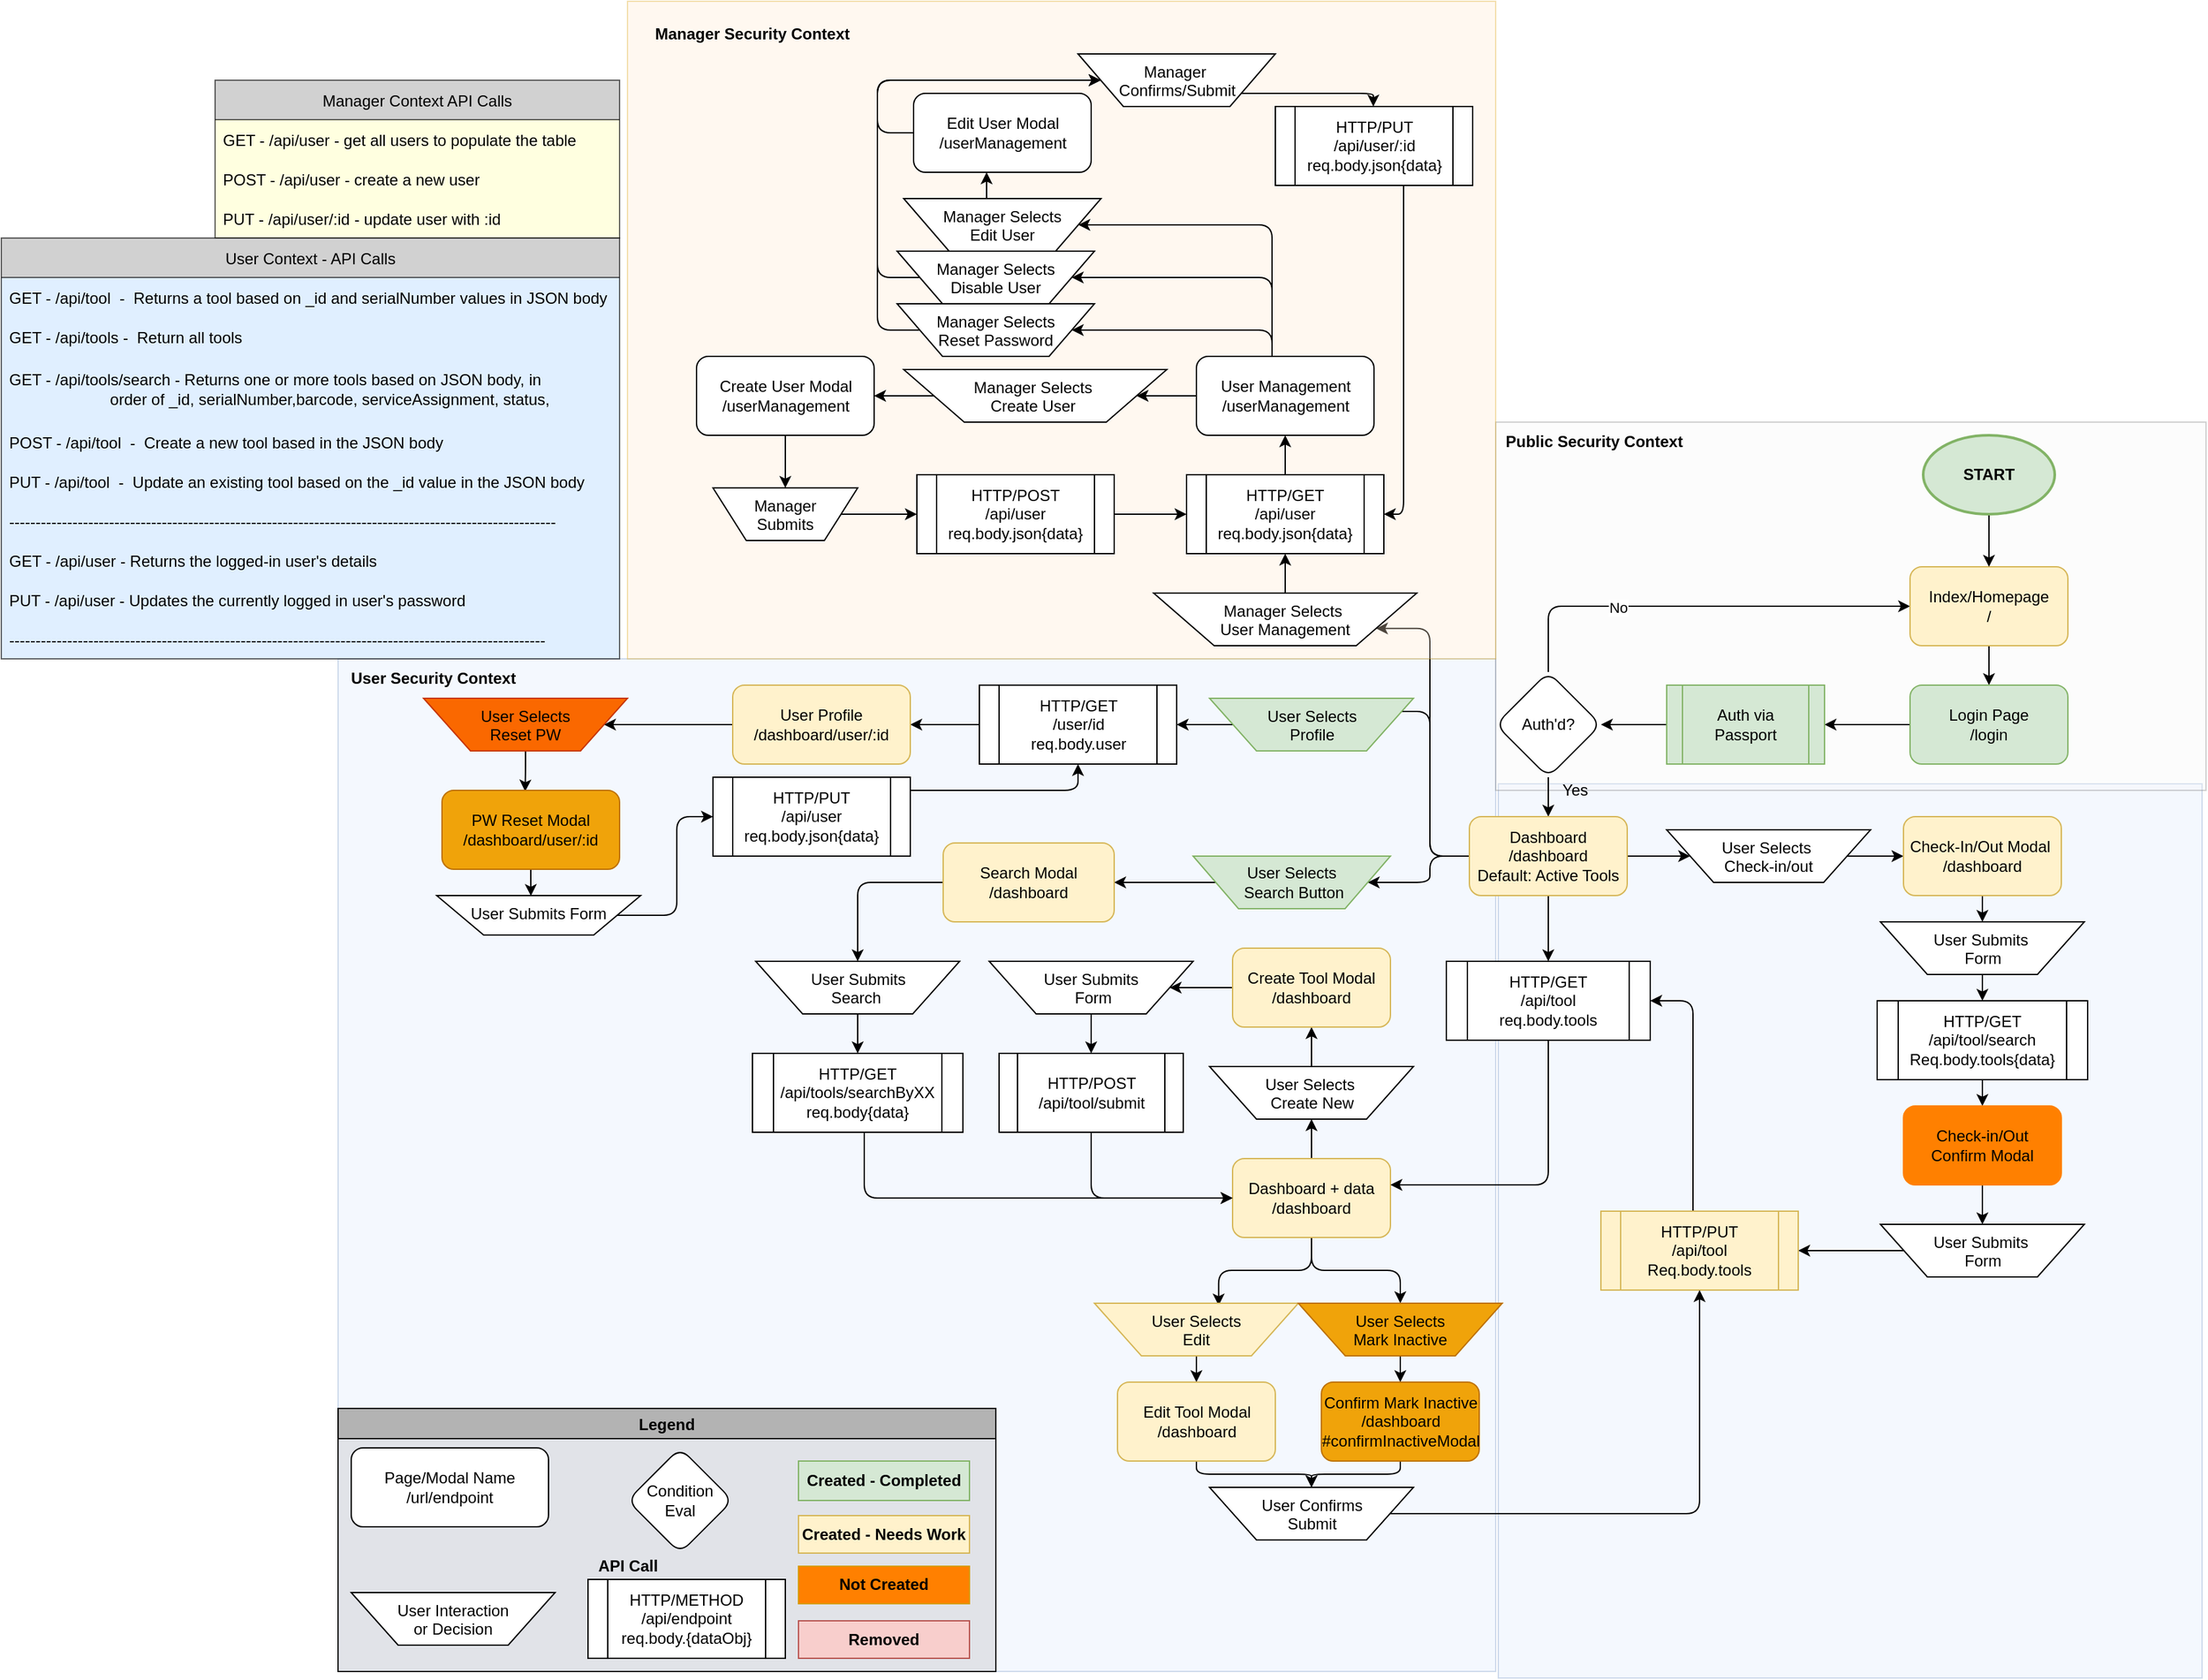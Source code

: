 <mxfile version="20.8.4" type="github" pages="2">
  <diagram id="4ttkeWYAClYkD4OeKcZB" name="BusinessLogicTreeAPI">
    <mxGraphModel dx="2284" dy="1871" grid="1" gridSize="10" guides="1" tooltips="1" connect="1" arrows="1" fold="1" page="1" pageScale="1" pageWidth="850" pageHeight="1100" math="0" shadow="0">
      <root>
        <mxCell id="0" />
        <mxCell id="1" parent="0" />
        <mxCell id="136" value="" style="rounded=0;whiteSpace=wrap;html=1;fillColor=#dae8fc;opacity=30;strokeColor=#6c8ebf;rotation=90;" parent="1" vertex="1">
          <mxGeometry x="239.5" y="277.5" width="680" height="535" as="geometry" />
        </mxCell>
        <mxCell id="135" value="" style="rounded=0;whiteSpace=wrap;html=1;fillColor=#dae8fc;opacity=30;strokeColor=#6c8ebf;" parent="1" vertex="1">
          <mxGeometry x="-570" y="110" width="880" height="770" as="geometry" />
        </mxCell>
        <mxCell id="132" value="" style="rounded=0;whiteSpace=wrap;html=1;fillColor=#f5f5f5;opacity=30;strokeColor=#666666;fontColor=#333333;" parent="1" vertex="1">
          <mxGeometry x="310" y="-70" width="540" height="280" as="geometry" />
        </mxCell>
        <mxCell id="6" value="" style="edgeStyle=none;html=1;" parent="1" source="3" target="5" edge="1">
          <mxGeometry relative="1" as="geometry" />
        </mxCell>
        <mxCell id="9" value="" style="edgeStyle=none;html=1;" parent="1" source="3" target="8" edge="1">
          <mxGeometry relative="1" as="geometry">
            <Array as="points">
              <mxPoint x="350" y="70" />
            </Array>
          </mxGeometry>
        </mxCell>
        <mxCell id="10" value="No" style="edgeLabel;html=1;align=center;verticalAlign=middle;resizable=0;points=[];" parent="9" vertex="1" connectable="0">
          <mxGeometry x="-0.367" y="-1" relative="1" as="geometry">
            <mxPoint as="offset" />
          </mxGeometry>
        </mxCell>
        <mxCell id="3" value="Auth&#39;d?" style="rhombus;whiteSpace=wrap;html=1;rounded=1;" parent="1" vertex="1">
          <mxGeometry x="310" y="120" width="80" height="80" as="geometry" />
        </mxCell>
        <mxCell id="64" value="" style="edgeStyle=orthogonalEdgeStyle;html=1;startArrow=none;startFill=0;" parent="1" source="5" target="25" edge="1">
          <mxGeometry relative="1" as="geometry" />
        </mxCell>
        <mxCell id="73" value="" style="edgeStyle=orthogonalEdgeStyle;html=1;startArrow=none;startFill=0;" parent="1" source="5" target="71" edge="1">
          <mxGeometry relative="1" as="geometry" />
        </mxCell>
        <mxCell id="100" value="" style="edgeStyle=orthogonalEdgeStyle;html=1;startArrow=none;startFill=0;" parent="1" source="5" target="39" edge="1">
          <mxGeometry relative="1" as="geometry" />
        </mxCell>
        <mxCell id="110" style="edgeStyle=orthogonalEdgeStyle;html=1;entryX=1;entryY=0.5;entryDx=0;entryDy=0;startArrow=none;startFill=0;" parent="1" source="5" target="109" edge="1">
          <mxGeometry relative="1" as="geometry">
            <Array as="points">
              <mxPoint x="260" y="260" />
              <mxPoint x="260" y="150" />
            </Array>
          </mxGeometry>
        </mxCell>
        <mxCell id="142" style="edgeStyle=orthogonalEdgeStyle;html=1;entryX=1;entryY=0.75;entryDx=0;entryDy=0;startArrow=none;startFill=0;" parent="1" source="5" target="141" edge="1">
          <mxGeometry relative="1" as="geometry">
            <Array as="points">
              <mxPoint x="260" y="260" />
              <mxPoint x="260" y="87" />
            </Array>
          </mxGeometry>
        </mxCell>
        <mxCell id="5" value="Dashboard&lt;br&gt;/dashboard&lt;br&gt;Default: Active Tools" style="whiteSpace=wrap;html=1;rounded=1;fillColor=#fff2cc;strokeColor=#d6b656;" parent="1" vertex="1">
          <mxGeometry x="290" y="230" width="120" height="60" as="geometry" />
        </mxCell>
        <mxCell id="7" value="Yes" style="text;html=1;align=center;verticalAlign=middle;resizable=0;points=[];autosize=1;strokeColor=none;fillColor=none;" parent="1" vertex="1">
          <mxGeometry x="350" y="200" width="40" height="20" as="geometry" />
        </mxCell>
        <mxCell id="12" value="" style="edgeStyle=none;html=1;" parent="1" source="8" target="11" edge="1">
          <mxGeometry relative="1" as="geometry" />
        </mxCell>
        <mxCell id="8" value="Index/Homepage&lt;br&gt;/" style="whiteSpace=wrap;html=1;rounded=1;fillColor=#fff2cc;strokeColor=#d6b656;" parent="1" vertex="1">
          <mxGeometry x="625" y="40" width="120" height="60" as="geometry" />
        </mxCell>
        <mxCell id="14" value="" style="edgeStyle=none;html=1;" parent="1" source="11" target="13" edge="1">
          <mxGeometry relative="1" as="geometry" />
        </mxCell>
        <mxCell id="11" value="Login Page&lt;br&gt;/login" style="whiteSpace=wrap;html=1;rounded=1;fillColor=#d5e8d4;strokeColor=#82b366;" parent="1" vertex="1">
          <mxGeometry x="625" y="130" width="120" height="60" as="geometry" />
        </mxCell>
        <mxCell id="106" style="edgeStyle=orthogonalEdgeStyle;html=1;entryX=1;entryY=0.5;entryDx=0;entryDy=0;startArrow=none;startFill=0;" parent="1" source="13" target="3" edge="1">
          <mxGeometry relative="1" as="geometry" />
        </mxCell>
        <mxCell id="13" value="Auth via Passport" style="shape=process;whiteSpace=wrap;html=1;backgroundOutline=1;fillColor=#d5e8d4;strokeColor=#82b366;" parent="1" vertex="1">
          <mxGeometry x="440" y="130" width="120" height="60" as="geometry" />
        </mxCell>
        <mxCell id="96" value="" style="edgeStyle=orthogonalEdgeStyle;html=1;startArrow=none;startFill=0;" parent="1" source="23" target="95" edge="1">
          <mxGeometry relative="1" as="geometry" />
        </mxCell>
        <mxCell id="180" style="edgeStyle=orthogonalEdgeStyle;html=1;startArrow=none;startFill=0;" parent="1" source="23" target="176" edge="1">
          <mxGeometry relative="1" as="geometry" />
        </mxCell>
        <mxCell id="181" style="edgeStyle=orthogonalEdgeStyle;html=1;entryX=0.609;entryY=0.957;entryDx=0;entryDy=0;entryPerimeter=0;startArrow=none;startFill=0;" parent="1" source="23" target="48" edge="1">
          <mxGeometry relative="1" as="geometry" />
        </mxCell>
        <mxCell id="23" value="Dashboard + data&lt;br&gt;/dashboard" style="whiteSpace=wrap;html=1;rounded=1;fillColor=#fff2cc;strokeColor=#d6b656;" parent="1" vertex="1">
          <mxGeometry x="110" y="490" width="120" height="60" as="geometry" />
        </mxCell>
        <mxCell id="65" value="" style="edgeStyle=orthogonalEdgeStyle;html=1;startArrow=none;startFill=0;" parent="1" source="25" target="29" edge="1">
          <mxGeometry relative="1" as="geometry" />
        </mxCell>
        <mxCell id="25" value="User Selects&lt;br&gt;&amp;nbsp;Search Button" style="verticalLabelPosition=middle;verticalAlign=middle;html=1;shape=trapezoid;perimeter=trapezoidPerimeter;whiteSpace=wrap;size=0.23;arcSize=10;flipV=1;labelPosition=center;align=center;fontFamily=Helvetica;fontSize=12;strokeColor=#82b366;fillColor=#d5e8d4;" parent="1" vertex="1">
          <mxGeometry x="80" y="260" width="150" height="40" as="geometry" />
        </mxCell>
        <mxCell id="67" value="" style="edgeStyle=orthogonalEdgeStyle;html=1;startArrow=none;startFill=0;" parent="1" source="32" target="42" edge="1">
          <mxGeometry relative="1" as="geometry" />
        </mxCell>
        <mxCell id="32" value="User Submits &lt;br&gt;Search&amp;nbsp;" style="verticalLabelPosition=middle;verticalAlign=top;html=1;shape=trapezoid;perimeter=trapezoidPerimeter;whiteSpace=wrap;size=0.23;arcSize=10;flipV=1;labelPosition=center;align=center;fontFamily=Helvetica;fontSize=12;fontColor=rgb(0, 0, 0);strokeColor=rgb(0, 0, 0);fillColor=rgb(255, 255, 255);" parent="1" vertex="1">
          <mxGeometry x="-252.5" y="340" width="155" height="40" as="geometry" />
        </mxCell>
        <mxCell id="66" value="" style="edgeStyle=orthogonalEdgeStyle;html=1;startArrow=none;startFill=0;" parent="1" source="29" target="32" edge="1">
          <mxGeometry relative="1" as="geometry">
            <Array as="points">
              <mxPoint x="-175" y="280" />
            </Array>
          </mxGeometry>
        </mxCell>
        <mxCell id="29" value="Search Modal&lt;br&gt;/dashboard" style="whiteSpace=wrap;html=1;rounded=1;fillColor=#fff2cc;strokeColor=#d6b656;" parent="1" vertex="1">
          <mxGeometry x="-110" y="250" width="130" height="60" as="geometry" />
        </mxCell>
        <mxCell id="40" value="" style="edgeStyle=orthogonalEdgeStyle;html=1;startArrow=none;startFill=0;exitX=0.5;exitY=1;exitDx=0;exitDy=0;" parent="1" source="39" target="23" edge="1">
          <mxGeometry relative="1" as="geometry">
            <Array as="points">
              <mxPoint x="350" y="400" />
              <mxPoint x="350" y="510" />
            </Array>
          </mxGeometry>
        </mxCell>
        <mxCell id="39" value="HTTP/GET&lt;br&gt;/api/tool&lt;br&gt;req.body.tools" style="shape=process;whiteSpace=wrap;html=1;backgroundOutline=1;" parent="1" vertex="1">
          <mxGeometry x="272.5" y="340" width="155" height="60" as="geometry" />
        </mxCell>
        <mxCell id="68" style="edgeStyle=orthogonalEdgeStyle;html=1;entryX=0;entryY=0.5;entryDx=0;entryDy=0;startArrow=none;startFill=0;" parent="1" source="42" target="23" edge="1">
          <mxGeometry relative="1" as="geometry">
            <Array as="points">
              <mxPoint x="-170" y="520" />
            </Array>
          </mxGeometry>
        </mxCell>
        <mxCell id="42" value="HTTP/GET&lt;br&gt;/api/tools/searchByXX&lt;br&gt;req.body{data}" style="shape=process;whiteSpace=wrap;html=1;backgroundOutline=1;" parent="1" vertex="1">
          <mxGeometry x="-255" y="410" width="160" height="60" as="geometry" />
        </mxCell>
        <mxCell id="182" value="" style="edgeStyle=orthogonalEdgeStyle;html=1;startArrow=none;startFill=0;" parent="1" source="48" target="173" edge="1">
          <mxGeometry relative="1" as="geometry" />
        </mxCell>
        <mxCell id="48" value="User Selects&lt;br&gt;Edit" style="verticalLabelPosition=middle;verticalAlign=top;html=1;shape=trapezoid;perimeter=trapezoidPerimeter;whiteSpace=wrap;size=0.23;arcSize=10;flipV=1;labelPosition=center;align=center;fontFamily=Helvetica;fontSize=12;strokeColor=#d6b656;fillColor=#fff2cc;" parent="1" vertex="1">
          <mxGeometry x="5" y="600" width="155" height="40" as="geometry" />
        </mxCell>
        <mxCell id="74" value="" style="edgeStyle=orthogonalEdgeStyle;html=1;startArrow=none;startFill=0;" parent="1" source="71" target="72" edge="1">
          <mxGeometry relative="1" as="geometry" />
        </mxCell>
        <mxCell id="71" value="User Selects&amp;nbsp;&lt;br&gt;Check-in/out" style="verticalLabelPosition=middle;verticalAlign=top;html=1;shape=trapezoid;perimeter=trapezoidPerimeter;whiteSpace=wrap;size=0.23;arcSize=10;flipV=1;labelPosition=center;align=center;fontFamily=Helvetica;fontSize=12;fontColor=rgb(0, 0, 0);strokeColor=rgb(0, 0, 0);fillColor=rgb(255, 255, 255);" parent="1" vertex="1">
          <mxGeometry x="440" y="240" width="155" height="40" as="geometry" />
        </mxCell>
        <mxCell id="77" value="" style="edgeStyle=orthogonalEdgeStyle;html=1;startArrow=none;startFill=0;" parent="1" source="72" target="76" edge="1">
          <mxGeometry relative="1" as="geometry" />
        </mxCell>
        <mxCell id="72" value="Check-In/Out Modal&amp;nbsp;&lt;br&gt;/dashboard" style="rounded=1;whiteSpace=wrap;html=1;fillColor=#fff2cc;strokeColor=#d6b656;" parent="1" vertex="1">
          <mxGeometry x="620" y="230" width="120" height="60" as="geometry" />
        </mxCell>
        <mxCell id="76" value="User Submits&amp;nbsp;&lt;br&gt;Form" style="verticalLabelPosition=middle;verticalAlign=top;html=1;shape=trapezoid;perimeter=trapezoidPerimeter;whiteSpace=wrap;size=0.23;arcSize=10;flipV=1;labelPosition=center;align=center;fontFamily=Helvetica;fontSize=12;fontColor=rgb(0, 0, 0);strokeColor=rgb(0, 0, 0);fillColor=rgb(255, 255, 255);" parent="1" vertex="1">
          <mxGeometry x="602.5" y="310" width="155" height="40" as="geometry" />
        </mxCell>
        <mxCell id="82" value="" style="edgeStyle=orthogonalEdgeStyle;html=1;startArrow=none;startFill=0;" parent="1" source="76" target="83" edge="1">
          <mxGeometry relative="1" as="geometry">
            <mxPoint x="664.739" y="370" as="sourcePoint" />
          </mxGeometry>
        </mxCell>
        <mxCell id="87" style="edgeStyle=orthogonalEdgeStyle;html=1;startArrow=none;startFill=0;" parent="1" source="83" target="86" edge="1">
          <mxGeometry relative="1" as="geometry" />
        </mxCell>
        <mxCell id="83" value="HTTP/GET&lt;br&gt;/api/tool/search&lt;br&gt;Req.body.tools{data}" style="shape=process;whiteSpace=wrap;html=1;backgroundOutline=1;" parent="1" vertex="1">
          <mxGeometry x="600" y="370" width="160" height="60" as="geometry" />
        </mxCell>
        <mxCell id="90" value="" style="edgeStyle=orthogonalEdgeStyle;html=1;startArrow=none;startFill=0;" parent="1" source="86" target="89" edge="1">
          <mxGeometry relative="1" as="geometry" />
        </mxCell>
        <mxCell id="86" value="Check-in/Out&lt;br&gt;Confirm Modal" style="rounded=1;whiteSpace=wrap;html=1;fillColor=#FF8000;strokeColor=#FF8000;" parent="1" vertex="1">
          <mxGeometry x="620" y="450" width="120" height="60" as="geometry" />
        </mxCell>
        <mxCell id="92" value="" style="edgeStyle=orthogonalEdgeStyle;html=1;startArrow=none;startFill=0;entryX=1;entryY=0.5;entryDx=0;entryDy=0;" parent="1" source="89" target="91" edge="1">
          <mxGeometry relative="1" as="geometry" />
        </mxCell>
        <mxCell id="89" value="User Submits&amp;nbsp;&lt;br&gt;Form" style="verticalLabelPosition=middle;verticalAlign=top;html=1;shape=trapezoid;perimeter=trapezoidPerimeter;whiteSpace=wrap;size=0.23;arcSize=10;flipV=1;labelPosition=center;align=center;fontFamily=Helvetica;fontSize=12;fontColor=rgb(0, 0, 0);strokeColor=rgb(0, 0, 0);fillColor=rgb(255, 255, 255);" parent="1" vertex="1">
          <mxGeometry x="602.5" y="540" width="155" height="40" as="geometry" />
        </mxCell>
        <mxCell id="AcRuhjQtrq6F4DFQvBhn-196" style="edgeStyle=elbowEdgeStyle;elbow=vertical;html=1;entryX=1;entryY=0.5;entryDx=0;entryDy=0;startArrow=none;startFill=0;" parent="1" source="91" target="39" edge="1">
          <mxGeometry relative="1" as="geometry">
            <Array as="points">
              <mxPoint x="460" y="370" />
              <mxPoint x="450" y="400" />
              <mxPoint x="460" y="430" />
            </Array>
          </mxGeometry>
        </mxCell>
        <mxCell id="91" value="HTTP/PUT&lt;br&gt;/api/tool&lt;br&gt;Req.body.tools" style="shape=process;whiteSpace=wrap;html=1;backgroundOutline=1;fillColor=#fff2cc;strokeColor=#d6b656;" parent="1" vertex="1">
          <mxGeometry x="390" y="530" width="150" height="60" as="geometry" />
        </mxCell>
        <mxCell id="98" value="" style="edgeStyle=orthogonalEdgeStyle;html=1;startArrow=none;startFill=0;" parent="1" source="95" target="97" edge="1">
          <mxGeometry relative="1" as="geometry" />
        </mxCell>
        <mxCell id="95" value="User Selects&amp;nbsp;&lt;br&gt;Create New" style="verticalLabelPosition=middle;verticalAlign=top;html=1;shape=trapezoid;perimeter=trapezoidPerimeter;whiteSpace=wrap;size=0.23;arcSize=10;flipV=1;labelPosition=center;align=center;fontFamily=Helvetica;fontSize=12;fontColor=rgb(0, 0, 0);strokeColor=rgb(0, 0, 0);fillColor=rgb(255, 255, 255);" parent="1" vertex="1">
          <mxGeometry x="92.5" y="420" width="155" height="40" as="geometry" />
        </mxCell>
        <mxCell id="101" value="" style="edgeStyle=orthogonalEdgeStyle;html=1;startArrow=none;startFill=0;" parent="1" source="97" target="99" edge="1">
          <mxGeometry relative="1" as="geometry" />
        </mxCell>
        <mxCell id="97" value="Create Tool Modal&lt;br&gt;/dashboard" style="rounded=1;whiteSpace=wrap;html=1;fillColor=#fff2cc;strokeColor=#d6b656;" parent="1" vertex="1">
          <mxGeometry x="110" y="330" width="120" height="60" as="geometry" />
        </mxCell>
        <mxCell id="103" value="" style="edgeStyle=orthogonalEdgeStyle;html=1;startArrow=none;startFill=0;" parent="1" source="99" target="102" edge="1">
          <mxGeometry relative="1" as="geometry" />
        </mxCell>
        <mxCell id="99" value="User Submits&lt;br&gt;&amp;nbsp;Form" style="verticalLabelPosition=middle;verticalAlign=top;html=1;shape=trapezoid;perimeter=trapezoidPerimeter;whiteSpace=wrap;size=0.23;arcSize=10;flipV=1;labelPosition=center;align=center;fontFamily=Helvetica;fontSize=12;fontColor=rgb(0, 0, 0);strokeColor=rgb(0, 0, 0);fillColor=rgb(255, 255, 255);" parent="1" vertex="1">
          <mxGeometry x="-75" y="340" width="155" height="40" as="geometry" />
        </mxCell>
        <mxCell id="104" style="edgeStyle=orthogonalEdgeStyle;html=1;entryX=0;entryY=0.5;entryDx=0;entryDy=0;startArrow=none;startFill=0;" parent="1" source="102" target="23" edge="1">
          <mxGeometry relative="1" as="geometry">
            <Array as="points">
              <mxPoint x="3" y="520" />
            </Array>
          </mxGeometry>
        </mxCell>
        <mxCell id="102" value="HTTP/POST&lt;br&gt;/api/tool/submit" style="shape=process;whiteSpace=wrap;html=1;backgroundOutline=1;" parent="1" vertex="1">
          <mxGeometry x="-67.5" y="410" width="140" height="60" as="geometry" />
        </mxCell>
        <mxCell id="108" value="" style="edgeStyle=orthogonalEdgeStyle;html=1;startArrow=none;startFill=0;" parent="1" source="107" target="8" edge="1">
          <mxGeometry relative="1" as="geometry" />
        </mxCell>
        <mxCell id="107" value="&lt;b&gt;START&lt;/b&gt;" style="strokeWidth=2;html=1;shape=mxgraph.flowchart.start_1;whiteSpace=wrap;fillColor=#d5e8d4;strokeColor=#82b366;" parent="1" vertex="1">
          <mxGeometry x="635" y="-60" width="100" height="60" as="geometry" />
        </mxCell>
        <mxCell id="113" style="edgeStyle=orthogonalEdgeStyle;html=1;entryX=1;entryY=0.5;entryDx=0;entryDy=0;startArrow=none;startFill=0;" parent="1" source="109" target="112" edge="1">
          <mxGeometry relative="1" as="geometry" />
        </mxCell>
        <mxCell id="109" value="User Selects&lt;br&gt;Profile" style="verticalLabelPosition=middle;verticalAlign=top;html=1;shape=trapezoid;perimeter=trapezoidPerimeter;whiteSpace=wrap;size=0.23;arcSize=10;flipV=1;labelPosition=center;align=center;fontFamily=Helvetica;fontSize=12;strokeColor=#82b366;fillColor=#d5e8d4;" parent="1" vertex="1">
          <mxGeometry x="92.5" y="140" width="155" height="40" as="geometry" />
        </mxCell>
        <mxCell id="115" style="edgeStyle=orthogonalEdgeStyle;html=1;entryX=1;entryY=0.5;entryDx=0;entryDy=0;startArrow=none;startFill=0;" parent="1" source="112" target="114" edge="1">
          <mxGeometry relative="1" as="geometry" />
        </mxCell>
        <mxCell id="112" value="HTTP/GET&lt;br&gt;/user/id&lt;br&gt;req.body.user" style="shape=process;whiteSpace=wrap;html=1;backgroundOutline=1;" parent="1" vertex="1">
          <mxGeometry x="-82.5" y="130" width="150" height="60" as="geometry" />
        </mxCell>
        <mxCell id="117" value="" style="edgeStyle=orthogonalEdgeStyle;html=1;startArrow=none;startFill=0;" parent="1" source="114" target="116" edge="1">
          <mxGeometry relative="1" as="geometry" />
        </mxCell>
        <mxCell id="114" value="User Profile&lt;br&gt;/dashboard/user/:id" style="whiteSpace=wrap;html=1;rounded=1;fillColor=#fff2cc;strokeColor=#d6b656;" parent="1" vertex="1">
          <mxGeometry x="-270" y="130" width="135" height="60" as="geometry" />
        </mxCell>
        <mxCell id="194" style="edgeStyle=orthogonalEdgeStyle;html=1;entryX=0.468;entryY=0.014;entryDx=0;entryDy=0;entryPerimeter=0;startArrow=none;startFill=0;" parent="1" source="116" target="125" edge="1">
          <mxGeometry relative="1" as="geometry" />
        </mxCell>
        <mxCell id="116" value="User Selects&lt;br&gt;Reset PW" style="verticalLabelPosition=middle;verticalAlign=top;html=1;shape=trapezoid;perimeter=trapezoidPerimeter;whiteSpace=wrap;size=0.23;arcSize=10;flipV=1;labelPosition=center;align=center;fontFamily=Helvetica;fontSize=12;fontColor=#000000;strokeColor=#C73500;fillColor=#fa6800;" parent="1" vertex="1">
          <mxGeometry x="-505" y="140" width="155" height="40" as="geometry" />
        </mxCell>
        <mxCell id="119" value="Legend" style="swimlane;fillColor=#B3B3B3;" parent="1" vertex="1">
          <mxGeometry x="-570" y="680" width="500" height="200" as="geometry" />
        </mxCell>
        <mxCell id="140" value="" style="rounded=0;whiteSpace=wrap;html=1;fillColor=#B3B3B3;opacity=30;" parent="119" vertex="1">
          <mxGeometry y="23" width="500" height="177" as="geometry" />
        </mxCell>
        <mxCell id="118" value="Page/Modal Name&lt;br&gt;/url/endpoint" style="whiteSpace=wrap;html=1;rounded=1;" parent="119" vertex="1">
          <mxGeometry x="10" y="30" width="150" height="60" as="geometry" />
        </mxCell>
        <mxCell id="120" value="User Interaction&lt;br&gt;or Decision" style="verticalLabelPosition=middle;verticalAlign=top;html=1;shape=trapezoid;perimeter=trapezoidPerimeter;whiteSpace=wrap;size=0.23;arcSize=10;flipV=1;labelPosition=center;align=center;fontFamily=Helvetica;fontSize=12;fontColor=rgb(0, 0, 0);strokeColor=rgb(0, 0, 0);fillColor=rgb(255, 255, 255);" parent="119" vertex="1">
          <mxGeometry x="10" y="140" width="155" height="40" as="geometry" />
        </mxCell>
        <mxCell id="121" value="Condition&lt;br&gt;Eval" style="rhombus;whiteSpace=wrap;html=1;rounded=1;" parent="119" vertex="1">
          <mxGeometry x="220" y="30" width="80" height="80" as="geometry" />
        </mxCell>
        <mxCell id="122" value="HTTP/METHOD&lt;br&gt;/api/endpoint&lt;br&gt;req.body.{dataObj}" style="shape=process;whiteSpace=wrap;html=1;backgroundOutline=1;" parent="119" vertex="1">
          <mxGeometry x="190" y="130" width="150" height="60" as="geometry" />
        </mxCell>
        <mxCell id="123" value="API Call" style="text;html=1;align=center;verticalAlign=middle;resizable=0;points=[];autosize=1;strokeColor=none;fillColor=none;fontStyle=1" parent="119" vertex="1">
          <mxGeometry x="190" y="110" width="60" height="20" as="geometry" />
        </mxCell>
        <mxCell id="4zea3ByAvp3VyqDamxQy-196" value="&lt;b&gt;Created - Completed&lt;/b&gt;" style="rounded=0;whiteSpace=wrap;html=1;fillColor=#d5e8d4;strokeColor=#82b366;" vertex="1" parent="119">
          <mxGeometry x="350" y="40" width="130" height="30" as="geometry" />
        </mxCell>
        <mxCell id="4zea3ByAvp3VyqDamxQy-197" value="&lt;b&gt;Created - Needs Work&lt;/b&gt;" style="rounded=0;whiteSpace=wrap;html=1;fillColor=#fff2cc;strokeColor=#d6b656;" vertex="1" parent="119">
          <mxGeometry x="350" y="81.5" width="130" height="28.5" as="geometry" />
        </mxCell>
        <mxCell id="4zea3ByAvp3VyqDamxQy-198" value="&lt;b&gt;Not Created&lt;/b&gt;" style="rounded=0;whiteSpace=wrap;html=1;fillColor=#FF8000;strokeColor=#d79b00;" vertex="1" parent="119">
          <mxGeometry x="350" y="120" width="130" height="28.5" as="geometry" />
        </mxCell>
        <mxCell id="4zea3ByAvp3VyqDamxQy-199" value="&lt;b&gt;Removed&lt;/b&gt;" style="rounded=0;whiteSpace=wrap;html=1;fillColor=#f8cecc;strokeColor=#b85450;" vertex="1" parent="119">
          <mxGeometry x="350" y="161.5" width="130" height="28.5" as="geometry" />
        </mxCell>
        <mxCell id="195" style="edgeStyle=orthogonalEdgeStyle;html=1;entryX=0.462;entryY=0.99;entryDx=0;entryDy=0;entryPerimeter=0;startArrow=none;startFill=0;" parent="1" source="125" target="127" edge="1">
          <mxGeometry relative="1" as="geometry" />
        </mxCell>
        <mxCell id="125" value="PW Reset Modal&lt;br&gt;/dashboard/user/:id" style="whiteSpace=wrap;html=1;rounded=1;fillColor=#f0a30a;fontColor=#000000;strokeColor=#BD7000;" parent="1" vertex="1">
          <mxGeometry x="-491" y="210" width="135" height="60" as="geometry" />
        </mxCell>
        <mxCell id="196" style="edgeStyle=orthogonalEdgeStyle;html=1;entryX=0;entryY=0.5;entryDx=0;entryDy=0;startArrow=none;startFill=0;" parent="1" source="127" target="129" edge="1">
          <mxGeometry relative="1" as="geometry" />
        </mxCell>
        <mxCell id="127" value="User Submits Form" style="verticalLabelPosition=middle;verticalAlign=top;html=1;shape=trapezoid;perimeter=trapezoidPerimeter;whiteSpace=wrap;size=0.23;arcSize=10;flipV=1;labelPosition=center;align=center;fontFamily=Helvetica;fontSize=12;fontColor=rgb(0, 0, 0);strokeColor=rgb(0, 0, 0);fillColor=rgb(255, 255, 255);" parent="1" vertex="1">
          <mxGeometry x="-495" y="290" width="155" height="30" as="geometry" />
        </mxCell>
        <mxCell id="131" style="edgeStyle=orthogonalEdgeStyle;html=1;startArrow=none;startFill=0;entryX=0.5;entryY=1;entryDx=0;entryDy=0;" parent="1" source="129" target="112" edge="1">
          <mxGeometry relative="1" as="geometry">
            <mxPoint x="-360" y="170" as="targetPoint" />
            <Array as="points">
              <mxPoint x="-7" y="210" />
            </Array>
          </mxGeometry>
        </mxCell>
        <mxCell id="129" value="HTTP/PUT&lt;br&gt;/api/user&lt;br&gt;req.body.json{data}" style="shape=process;whiteSpace=wrap;html=1;backgroundOutline=1;" parent="1" vertex="1">
          <mxGeometry x="-285" y="200" width="150" height="60" as="geometry" />
        </mxCell>
        <mxCell id="133" value="Public Security Context" style="text;html=1;strokeColor=none;fillColor=none;align=center;verticalAlign=middle;whiteSpace=wrap;rounded=0;opacity=30;fontStyle=1" parent="1" vertex="1">
          <mxGeometry x="310" y="-70" width="150" height="30" as="geometry" />
        </mxCell>
        <mxCell id="137" value="" style="rounded=0;whiteSpace=wrap;html=1;fillColor=#ffe6cc;opacity=30;strokeColor=#d79b00;" parent="1" vertex="1">
          <mxGeometry x="-350" y="-390" width="660" height="500" as="geometry" />
        </mxCell>
        <mxCell id="138" value="Manager Security Context" style="text;html=1;strokeColor=none;fillColor=none;align=center;verticalAlign=middle;whiteSpace=wrap;rounded=0;opacity=30;fontStyle=1" parent="1" vertex="1">
          <mxGeometry x="-350" y="-380" width="190" height="30" as="geometry" />
        </mxCell>
        <mxCell id="139" value="User Security Context" style="text;html=1;strokeColor=none;fillColor=none;align=center;verticalAlign=middle;whiteSpace=wrap;rounded=0;opacity=30;fontStyle=1" parent="1" vertex="1">
          <mxGeometry x="-580" y="110" width="165" height="30" as="geometry" />
        </mxCell>
        <mxCell id="144" value="" style="edgeStyle=orthogonalEdgeStyle;html=1;startArrow=none;startFill=0;entryX=0.5;entryY=1;entryDx=0;entryDy=0;" parent="1" source="141" target="145" edge="1">
          <mxGeometry relative="1" as="geometry">
            <mxPoint x="150" y="10.0" as="targetPoint" />
          </mxGeometry>
        </mxCell>
        <mxCell id="141" value="Manager Selects&amp;nbsp;&lt;br&gt;User Management" style="verticalLabelPosition=middle;verticalAlign=top;html=1;shape=trapezoid;perimeter=trapezoidPerimeter;whiteSpace=wrap;size=0.23;arcSize=10;flipV=1;labelPosition=center;align=center;fontFamily=Helvetica;fontSize=12;fontColor=rgb(0, 0, 0);strokeColor=rgb(0, 0, 0);fillColor=rgb(255, 255, 255);" parent="1" vertex="1">
          <mxGeometry x="50" y="60" width="200" height="40" as="geometry" />
        </mxCell>
        <mxCell id="147" value="" style="edgeStyle=orthogonalEdgeStyle;html=1;startArrow=none;startFill=0;" parent="1" source="145" target="146" edge="1">
          <mxGeometry relative="1" as="geometry" />
        </mxCell>
        <mxCell id="145" value="HTTP/GET&lt;br&gt;/api/user&lt;br&gt;req.body.json{data}" style="shape=process;whiteSpace=wrap;html=1;backgroundOutline=1;" parent="1" vertex="1">
          <mxGeometry x="75" y="-30" width="150" height="60" as="geometry" />
        </mxCell>
        <mxCell id="150" value="" style="edgeStyle=orthogonalEdgeStyle;html=1;startArrow=none;startFill=0;" parent="1" source="146" target="148" edge="1">
          <mxGeometry relative="1" as="geometry" />
        </mxCell>
        <mxCell id="160" style="edgeStyle=orthogonalEdgeStyle;html=1;startArrow=none;startFill=0;entryX=1;entryY=0.5;entryDx=0;entryDy=0;" parent="1" source="146" target="157" edge="1">
          <mxGeometry relative="1" as="geometry">
            <Array as="points">
              <mxPoint x="140" y="-140" />
            </Array>
          </mxGeometry>
        </mxCell>
        <mxCell id="162" style="edgeStyle=orthogonalEdgeStyle;html=1;entryX=1;entryY=0.5;entryDx=0;entryDy=0;startArrow=none;startFill=0;" parent="1" source="146" target="158" edge="1">
          <mxGeometry relative="1" as="geometry">
            <Array as="points">
              <mxPoint x="140" y="-180" />
            </Array>
          </mxGeometry>
        </mxCell>
        <mxCell id="164" style="edgeStyle=orthogonalEdgeStyle;html=1;entryX=1;entryY=0.5;entryDx=0;entryDy=0;startArrow=none;startFill=0;" parent="1" source="146" target="159" edge="1">
          <mxGeometry relative="1" as="geometry">
            <Array as="points">
              <mxPoint x="140" y="-220" />
            </Array>
          </mxGeometry>
        </mxCell>
        <mxCell id="146" value="User Management&lt;br&gt;/userManagement" style="whiteSpace=wrap;html=1;rounded=1;" parent="1" vertex="1">
          <mxGeometry x="82.5" y="-120" width="135" height="60" as="geometry" />
        </mxCell>
        <mxCell id="151" value="" style="edgeStyle=orthogonalEdgeStyle;html=1;startArrow=none;startFill=0;" parent="1" source="148" target="149" edge="1">
          <mxGeometry relative="1" as="geometry" />
        </mxCell>
        <mxCell id="148" value="Manager Selects&amp;nbsp;&lt;br&gt;Create User&amp;nbsp;" style="verticalLabelPosition=middle;verticalAlign=top;html=1;shape=trapezoid;perimeter=trapezoidPerimeter;whiteSpace=wrap;size=0.23;arcSize=10;flipV=1;labelPosition=center;align=center;fontFamily=Helvetica;fontSize=12;fontColor=rgb(0, 0, 0);strokeColor=rgb(0, 0, 0);fillColor=rgb(255, 255, 255);" parent="1" vertex="1">
          <mxGeometry x="-140" y="-110" width="200" height="40" as="geometry" />
        </mxCell>
        <mxCell id="153" value="" style="edgeStyle=orthogonalEdgeStyle;html=1;startArrow=none;startFill=0;" parent="1" source="149" target="152" edge="1">
          <mxGeometry relative="1" as="geometry" />
        </mxCell>
        <mxCell id="149" value="Create User Modal&lt;br&gt;/userManagement" style="whiteSpace=wrap;html=1;rounded=1;" parent="1" vertex="1">
          <mxGeometry x="-297.5" y="-120" width="135" height="60" as="geometry" />
        </mxCell>
        <mxCell id="155" value="" style="edgeStyle=orthogonalEdgeStyle;html=1;startArrow=none;startFill=0;" parent="1" source="152" target="154" edge="1">
          <mxGeometry relative="1" as="geometry" />
        </mxCell>
        <mxCell id="152" value="Manager&lt;br&gt;Submits" style="verticalLabelPosition=middle;verticalAlign=top;html=1;shape=trapezoid;perimeter=trapezoidPerimeter;whiteSpace=wrap;size=0.23;arcSize=10;flipV=1;labelPosition=center;align=center;fontFamily=Helvetica;fontSize=12;fontColor=rgb(0, 0, 0);strokeColor=rgb(0, 0, 0);fillColor=rgb(255, 255, 255);" parent="1" vertex="1">
          <mxGeometry x="-285" y="-20" width="110" height="40" as="geometry" />
        </mxCell>
        <mxCell id="156" value="" style="edgeStyle=orthogonalEdgeStyle;html=1;startArrow=none;startFill=0;" parent="1" source="154" target="145" edge="1">
          <mxGeometry relative="1" as="geometry" />
        </mxCell>
        <mxCell id="154" value="HTTP/POST&lt;br&gt;/api/user&lt;br&gt;req.body.json{data}" style="shape=process;whiteSpace=wrap;html=1;backgroundOutline=1;" parent="1" vertex="1">
          <mxGeometry x="-130" y="-30" width="150" height="60" as="geometry" />
        </mxCell>
        <mxCell id="167" style="edgeStyle=orthogonalEdgeStyle;html=1;entryX=0;entryY=0.5;entryDx=0;entryDy=0;startArrow=none;startFill=0;" parent="1" source="157" target="166" edge="1">
          <mxGeometry relative="1" as="geometry">
            <Array as="points">
              <mxPoint x="-160" y="-140" />
              <mxPoint x="-160" y="-330" />
            </Array>
          </mxGeometry>
        </mxCell>
        <mxCell id="157" value="Manager Selects&lt;br&gt;Reset Password" style="verticalLabelPosition=middle;verticalAlign=top;html=1;shape=trapezoid;perimeter=trapezoidPerimeter;whiteSpace=wrap;size=0.23;arcSize=10;flipV=1;labelPosition=center;align=center;fontFamily=Helvetica;fontSize=12;fontColor=rgb(0, 0, 0);strokeColor=rgb(0, 0, 0);fillColor=rgb(255, 255, 255);" parent="1" vertex="1">
          <mxGeometry x="-145" y="-160" width="150" height="40" as="geometry" />
        </mxCell>
        <mxCell id="168" style="edgeStyle=orthogonalEdgeStyle;html=1;entryX=0;entryY=0.5;entryDx=0;entryDy=0;startArrow=none;startFill=0;" parent="1" source="158" target="166" edge="1">
          <mxGeometry relative="1" as="geometry">
            <Array as="points">
              <mxPoint x="-160" y="-180" />
              <mxPoint x="-160" y="-330" />
            </Array>
          </mxGeometry>
        </mxCell>
        <mxCell id="158" value="Manager Selects&lt;br&gt;Disable User" style="verticalLabelPosition=middle;verticalAlign=top;html=1;shape=trapezoid;perimeter=trapezoidPerimeter;whiteSpace=wrap;size=0.23;arcSize=10;flipV=1;labelPosition=center;align=center;fontFamily=Helvetica;fontSize=12;fontColor=rgb(0, 0, 0);strokeColor=rgb(0, 0, 0);fillColor=rgb(255, 255, 255);" parent="1" vertex="1">
          <mxGeometry x="-145" y="-200" width="150" height="40" as="geometry" />
        </mxCell>
        <mxCell id="AcRuhjQtrq6F4DFQvBhn-201" style="edgeStyle=elbowEdgeStyle;elbow=vertical;html=1;startArrow=none;startFill=0;" parent="1" source="159" target="163" edge="1">
          <mxGeometry relative="1" as="geometry">
            <Array as="points">
              <mxPoint x="-77" y="-250" />
            </Array>
          </mxGeometry>
        </mxCell>
        <mxCell id="159" value="Manager Selects&lt;br&gt;Edit User" style="verticalLabelPosition=middle;verticalAlign=top;html=1;shape=trapezoid;perimeter=trapezoidPerimeter;whiteSpace=wrap;size=0.23;arcSize=10;flipV=1;labelPosition=center;align=center;fontFamily=Helvetica;fontSize=12;fontColor=rgb(0, 0, 0);strokeColor=rgb(0, 0, 0);fillColor=rgb(255, 255, 255);" parent="1" vertex="1">
          <mxGeometry x="-140" y="-240" width="150" height="40" as="geometry" />
        </mxCell>
        <mxCell id="AcRuhjQtrq6F4DFQvBhn-202" style="edgeStyle=elbowEdgeStyle;elbow=vertical;html=1;exitX=0;exitY=0.5;exitDx=0;exitDy=0;entryX=0;entryY=0.5;entryDx=0;entryDy=0;startArrow=none;startFill=0;" parent="1" source="163" target="166" edge="1">
          <mxGeometry relative="1" as="geometry">
            <Array as="points">
              <mxPoint x="-160" y="-300" />
              <mxPoint x="-150" y="-320" />
              <mxPoint y="-330" />
            </Array>
          </mxGeometry>
        </mxCell>
        <mxCell id="163" value="Edit User Modal&lt;br&gt;/userManagement" style="whiteSpace=wrap;html=1;rounded=1;" parent="1" vertex="1">
          <mxGeometry x="-132.5" y="-320" width="135" height="60" as="geometry" />
        </mxCell>
        <mxCell id="171" value="" style="edgeStyle=orthogonalEdgeStyle;html=1;startArrow=none;startFill=0;" parent="1" source="166" target="170" edge="1">
          <mxGeometry relative="1" as="geometry">
            <Array as="points">
              <mxPoint x="217" y="-320" />
            </Array>
          </mxGeometry>
        </mxCell>
        <mxCell id="166" value="Manager&amp;nbsp;&lt;br&gt;Confirms/Submit" style="verticalLabelPosition=middle;verticalAlign=top;html=1;shape=trapezoid;perimeter=trapezoidPerimeter;whiteSpace=wrap;size=0.23;arcSize=10;flipV=1;labelPosition=center;align=center;fontFamily=Helvetica;fontSize=12;fontColor=rgb(0, 0, 0);strokeColor=rgb(0, 0, 0);fillColor=rgb(255, 255, 255);" parent="1" vertex="1">
          <mxGeometry x="-7.5" y="-350" width="150" height="40" as="geometry" />
        </mxCell>
        <mxCell id="172" style="edgeStyle=orthogonalEdgeStyle;html=1;startArrow=none;startFill=0;" parent="1" source="170" edge="1">
          <mxGeometry relative="1" as="geometry">
            <mxPoint x="225" as="targetPoint" />
            <Array as="points">
              <mxPoint x="240" y="-260" />
              <mxPoint x="240" />
            </Array>
          </mxGeometry>
        </mxCell>
        <mxCell id="170" value="HTTP/PUT&lt;br&gt;/api/user/:id&lt;br&gt;req.body.json{data}" style="shape=process;whiteSpace=wrap;html=1;backgroundOutline=1;" parent="1" vertex="1">
          <mxGeometry x="142.5" y="-310" width="150" height="60" as="geometry" />
        </mxCell>
        <mxCell id="185" style="edgeStyle=orthogonalEdgeStyle;html=1;startArrow=none;startFill=0;" parent="1" source="173" target="174" edge="1">
          <mxGeometry relative="1" as="geometry" />
        </mxCell>
        <mxCell id="173" value="Edit Tool Modal&lt;br&gt;/dashboard" style="whiteSpace=wrap;html=1;rounded=1;fillColor=#fff2cc;strokeColor=#d6b656;" parent="1" vertex="1">
          <mxGeometry x="22.5" y="660" width="120" height="60" as="geometry" />
        </mxCell>
        <mxCell id="189" style="edgeStyle=orthogonalEdgeStyle;html=1;entryX=0.5;entryY=1;entryDx=0;entryDy=0;startArrow=none;startFill=0;" parent="1" source="174" target="91" edge="1">
          <mxGeometry relative="1" as="geometry">
            <mxPoint x="401.15" y="720.84" as="targetPoint" />
          </mxGeometry>
        </mxCell>
        <mxCell id="174" value="User Confirms&lt;br&gt;Submit" style="verticalLabelPosition=middle;verticalAlign=top;html=1;shape=trapezoid;perimeter=trapezoidPerimeter;whiteSpace=wrap;size=0.23;arcSize=10;flipV=1;labelPosition=center;align=center;fontFamily=Helvetica;fontSize=12;fontColor=rgb(0, 0, 0);strokeColor=rgb(0, 0, 0);fillColor=rgb(255, 255, 255);" parent="1" vertex="1">
          <mxGeometry x="92.5" y="740" width="155" height="40" as="geometry" />
        </mxCell>
        <mxCell id="184" value="" style="edgeStyle=orthogonalEdgeStyle;html=1;startArrow=none;startFill=0;" parent="1" source="176" target="183" edge="1">
          <mxGeometry relative="1" as="geometry" />
        </mxCell>
        <mxCell id="176" value="User Selects&lt;br&gt;Mark Inactive" style="verticalLabelPosition=middle;verticalAlign=top;html=1;shape=trapezoid;perimeter=trapezoidPerimeter;whiteSpace=wrap;size=0.23;arcSize=10;flipV=1;labelPosition=center;align=center;fontFamily=Helvetica;fontSize=12;fontColor=#000000;strokeColor=#BD7000;fillColor=#f0a30a;" parent="1" vertex="1">
          <mxGeometry x="160" y="600" width="155" height="40" as="geometry" />
        </mxCell>
        <mxCell id="186" style="edgeStyle=orthogonalEdgeStyle;html=1;startArrow=none;startFill=0;" parent="1" source="183" target="174" edge="1">
          <mxGeometry relative="1" as="geometry" />
        </mxCell>
        <mxCell id="183" value="Confirm Mark Inactive&lt;br&gt;/dashboard&lt;br&gt;#confirmInactiveModal" style="whiteSpace=wrap;html=1;rounded=1;fillColor=#f0a30a;fontColor=#000000;strokeColor=#BD7000;" parent="1" vertex="1">
          <mxGeometry x="177.5" y="660" width="120" height="60" as="geometry" />
        </mxCell>
        <mxCell id="AcRuhjQtrq6F4DFQvBhn-197" value="Manager Context API Calls" style="swimlane;fontStyle=0;childLayout=stackLayout;horizontal=1;startSize=30;horizontalStack=0;resizeParent=1;resizeParentMax=0;resizeLast=0;collapsible=1;marginBottom=0;fillColor=#B3B3B3;opacity=60;swimlaneFillColor=#FFFFCC;" parent="1" vertex="1">
          <mxGeometry x="-663.5" y="-330" width="307.5" height="120" as="geometry" />
        </mxCell>
        <mxCell id="AcRuhjQtrq6F4DFQvBhn-198" value="GET - /api/user - get all users to populate the table" style="text;strokeColor=none;fillColor=none;align=left;verticalAlign=middle;spacingLeft=4;spacingRight=4;overflow=hidden;points=[[0,0.5],[1,0.5]];portConstraint=eastwest;rotatable=0;opacity=30;" parent="AcRuhjQtrq6F4DFQvBhn-197" vertex="1">
          <mxGeometry y="30" width="307.5" height="30" as="geometry" />
        </mxCell>
        <mxCell id="AcRuhjQtrq6F4DFQvBhn-199" value="POST - /api/user - create a new user" style="text;strokeColor=none;fillColor=none;align=left;verticalAlign=middle;spacingLeft=4;spacingRight=4;overflow=hidden;points=[[0,0.5],[1,0.5]];portConstraint=eastwest;rotatable=0;opacity=30;" parent="AcRuhjQtrq6F4DFQvBhn-197" vertex="1">
          <mxGeometry y="60" width="307.5" height="30" as="geometry" />
        </mxCell>
        <mxCell id="AcRuhjQtrq6F4DFQvBhn-200" value="PUT - /api/user/:id - update user with :id" style="text;strokeColor=none;fillColor=none;align=left;verticalAlign=middle;spacingLeft=4;spacingRight=4;overflow=hidden;points=[[0,0.5],[1,0.5]];portConstraint=eastwest;rotatable=0;opacity=30;" parent="AcRuhjQtrq6F4DFQvBhn-197" vertex="1">
          <mxGeometry y="90" width="307.5" height="30" as="geometry" />
        </mxCell>
        <mxCell id="AcRuhjQtrq6F4DFQvBhn-203" value="User Context - API Calls" style="swimlane;fontStyle=0;childLayout=stackLayout;horizontal=1;startSize=30;horizontalStack=0;resizeParent=1;resizeParentMax=0;resizeLast=0;collapsible=1;marginBottom=0;fillColor=#B3B3B3;opacity=60;swimlaneFillColor=#CCE5FF;" parent="1" vertex="1">
          <mxGeometry x="-826" y="-210" width="470" height="320" as="geometry" />
        </mxCell>
        <mxCell id="AcRuhjQtrq6F4DFQvBhn-205" value="GET - /api/tool  -  Returns a tool based on _id and serialNumber values in JSON body" style="text;strokeColor=none;fillColor=none;align=left;verticalAlign=middle;spacingLeft=4;spacingRight=4;overflow=hidden;points=[[0,0.5],[1,0.5]];portConstraint=eastwest;rotatable=0;opacity=30;" parent="AcRuhjQtrq6F4DFQvBhn-203" vertex="1">
          <mxGeometry y="30" width="470" height="30" as="geometry" />
        </mxCell>
        <mxCell id="AcRuhjQtrq6F4DFQvBhn-204" value="GET - /api/tools -  Return all tools" style="text;strokeColor=none;fillColor=none;align=left;verticalAlign=middle;spacingLeft=4;spacingRight=4;overflow=hidden;points=[[0,0.5],[1,0.5]];portConstraint=eastwest;rotatable=0;opacity=30;" parent="AcRuhjQtrq6F4DFQvBhn-203" vertex="1">
          <mxGeometry y="60" width="470" height="30" as="geometry" />
        </mxCell>
        <mxCell id="AcRuhjQtrq6F4DFQvBhn-212" value="GET - /api/tools/search - Returns one or more tools based on JSON body, in                                       order of _id, serialNumber,barcode, serviceAssignment, status, " style="text;strokeColor=none;fillColor=none;align=left;verticalAlign=middle;spacingLeft=4;spacingRight=4;overflow=hidden;points=[[0,0.5],[1,0.5]];portConstraint=eastwest;rotatable=0;opacity=30;whiteSpace=wrap;" parent="AcRuhjQtrq6F4DFQvBhn-203" vertex="1">
          <mxGeometry y="90" width="470" height="50" as="geometry" />
        </mxCell>
        <mxCell id="AcRuhjQtrq6F4DFQvBhn-207" value="POST - /api/tool  -  Create a new tool based in the JSON body" style="text;strokeColor=none;fillColor=none;align=left;verticalAlign=middle;spacingLeft=4;spacingRight=4;overflow=hidden;points=[[0,0.5],[1,0.5]];portConstraint=eastwest;rotatable=0;opacity=30;" parent="AcRuhjQtrq6F4DFQvBhn-203" vertex="1">
          <mxGeometry y="140" width="470" height="30" as="geometry" />
        </mxCell>
        <mxCell id="AcRuhjQtrq6F4DFQvBhn-208" value="PUT - /api/tool  -  Update an existing tool based on the _id value in the JSON body" style="text;strokeColor=none;fillColor=none;align=left;verticalAlign=middle;spacingLeft=4;spacingRight=4;overflow=hidden;points=[[0,0.5],[1,0.5]];portConstraint=eastwest;rotatable=0;opacity=30;" parent="AcRuhjQtrq6F4DFQvBhn-203" vertex="1">
          <mxGeometry y="170" width="470" height="30" as="geometry" />
        </mxCell>
        <mxCell id="AcRuhjQtrq6F4DFQvBhn-209" value="--------------------------------------------------------------------------------------------------------" style="text;strokeColor=none;fillColor=none;align=left;verticalAlign=middle;spacingLeft=4;spacingRight=4;overflow=hidden;points=[[0,0.5],[1,0.5]];portConstraint=eastwest;rotatable=0;opacity=30;" parent="AcRuhjQtrq6F4DFQvBhn-203" vertex="1">
          <mxGeometry y="200" width="470" height="30" as="geometry" />
        </mxCell>
        <mxCell id="AcRuhjQtrq6F4DFQvBhn-210" value="GET - /api/user - Returns the logged-in user&#39;s details " style="text;strokeColor=none;fillColor=none;align=left;verticalAlign=middle;spacingLeft=4;spacingRight=4;overflow=hidden;points=[[0,0.5],[1,0.5]];portConstraint=eastwest;rotatable=0;opacity=30;" parent="AcRuhjQtrq6F4DFQvBhn-203" vertex="1">
          <mxGeometry y="230" width="470" height="30" as="geometry" />
        </mxCell>
        <mxCell id="AcRuhjQtrq6F4DFQvBhn-214" value="PUT - /api/user - Updates the currently logged in user&#39;s password " style="text;strokeColor=none;fillColor=none;align=left;verticalAlign=middle;spacingLeft=4;spacingRight=4;overflow=hidden;points=[[0,0.5],[1,0.5]];portConstraint=eastwest;rotatable=0;opacity=30;" parent="AcRuhjQtrq6F4DFQvBhn-203" vertex="1">
          <mxGeometry y="260" width="470" height="30" as="geometry" />
        </mxCell>
        <mxCell id="AcRuhjQtrq6F4DFQvBhn-213" value="------------------------------------------------------------------------------------------------------" style="text;strokeColor=none;fillColor=none;align=left;verticalAlign=middle;spacingLeft=4;spacingRight=4;overflow=hidden;points=[[0,0.5],[1,0.5]];portConstraint=eastwest;rotatable=0;opacity=30;" parent="AcRuhjQtrq6F4DFQvBhn-203" vertex="1">
          <mxGeometry y="290" width="470" height="30" as="geometry" />
        </mxCell>
      </root>
    </mxGraphModel>
  </diagram>
  <diagram name="Copy of BusinessLogicTreeAPI" id="2UW4M6E541RXlkOdIHo6">
    <mxGraphModel dx="2284" dy="1814" grid="1" gridSize="10" guides="1" tooltips="1" connect="1" arrows="1" fold="1" page="1" pageScale="1" pageWidth="850" pageHeight="1100" math="0" shadow="0">
      <root>
        <mxCell id="Z0vzz4pzqoTiOcJpV1Gm-0" />
        <mxCell id="Z0vzz4pzqoTiOcJpV1Gm-1" parent="Z0vzz4pzqoTiOcJpV1Gm-0" />
        <mxCell id="Z0vzz4pzqoTiOcJpV1Gm-2" value="" style="rounded=0;whiteSpace=wrap;html=1;fillColor=#dae8fc;opacity=30;strokeColor=#6c8ebf;rotation=90;" vertex="1" parent="Z0vzz4pzqoTiOcJpV1Gm-1">
          <mxGeometry x="239.5" y="277.5" width="680" height="535" as="geometry" />
        </mxCell>
        <mxCell id="Z0vzz4pzqoTiOcJpV1Gm-3" value="" style="rounded=0;whiteSpace=wrap;html=1;fillColor=#dae8fc;opacity=30;strokeColor=#6c8ebf;" vertex="1" parent="Z0vzz4pzqoTiOcJpV1Gm-1">
          <mxGeometry x="-560" y="110" width="880" height="770" as="geometry" />
        </mxCell>
        <mxCell id="Z0vzz4pzqoTiOcJpV1Gm-4" value="" style="rounded=0;whiteSpace=wrap;html=1;fillColor=#f5f5f5;opacity=30;strokeColor=#666666;fontColor=#333333;" vertex="1" parent="Z0vzz4pzqoTiOcJpV1Gm-1">
          <mxGeometry x="310" y="-70" width="540" height="280" as="geometry" />
        </mxCell>
        <mxCell id="Z0vzz4pzqoTiOcJpV1Gm-5" value="" style="edgeStyle=none;html=1;" edge="1" parent="Z0vzz4pzqoTiOcJpV1Gm-1" source="Z0vzz4pzqoTiOcJpV1Gm-8" target="Z0vzz4pzqoTiOcJpV1Gm-14">
          <mxGeometry relative="1" as="geometry" />
        </mxCell>
        <mxCell id="Z0vzz4pzqoTiOcJpV1Gm-6" value="" style="edgeStyle=none;html=1;" edge="1" parent="Z0vzz4pzqoTiOcJpV1Gm-1" source="Z0vzz4pzqoTiOcJpV1Gm-8" target="Z0vzz4pzqoTiOcJpV1Gm-17">
          <mxGeometry relative="1" as="geometry">
            <Array as="points">
              <mxPoint x="350" y="70" />
            </Array>
          </mxGeometry>
        </mxCell>
        <mxCell id="Z0vzz4pzqoTiOcJpV1Gm-7" value="No" style="edgeLabel;html=1;align=center;verticalAlign=middle;resizable=0;points=[];" vertex="1" connectable="0" parent="Z0vzz4pzqoTiOcJpV1Gm-6">
          <mxGeometry x="-0.367" y="-1" relative="1" as="geometry">
            <mxPoint as="offset" />
          </mxGeometry>
        </mxCell>
        <mxCell id="Z0vzz4pzqoTiOcJpV1Gm-8" value="Auth&#39;d?" style="rhombus;whiteSpace=wrap;html=1;rounded=1;" vertex="1" parent="Z0vzz4pzqoTiOcJpV1Gm-1">
          <mxGeometry x="310" y="120" width="80" height="80" as="geometry" />
        </mxCell>
        <mxCell id="Z0vzz4pzqoTiOcJpV1Gm-10" value="" style="edgeStyle=orthogonalEdgeStyle;html=1;startArrow=none;startFill=0;" edge="1" parent="Z0vzz4pzqoTiOcJpV1Gm-1" target="Z0vzz4pzqoTiOcJpV1Gm-39">
          <mxGeometry relative="1" as="geometry">
            <mxPoint x="400" y="260" as="sourcePoint" />
          </mxGeometry>
        </mxCell>
        <mxCell id="Z0vzz4pzqoTiOcJpV1Gm-12" style="edgeStyle=orthogonalEdgeStyle;html=1;entryX=1;entryY=0.5;entryDx=0;entryDy=0;startArrow=none;startFill=0;exitX=0;exitY=0.5;exitDx=0;exitDy=0;" edge="1" parent="Z0vzz4pzqoTiOcJpV1Gm-1" source="Z0vzz4pzqoTiOcJpV1Gm-14" target="Z0vzz4pzqoTiOcJpV1Gm-63">
          <mxGeometry relative="1" as="geometry">
            <Array as="points">
              <mxPoint x="260" y="270" />
              <mxPoint x="260" y="150" />
              <mxPoint x="230" y="150" />
            </Array>
          </mxGeometry>
        </mxCell>
        <mxCell id="Z0vzz4pzqoTiOcJpV1Gm-13" style="edgeStyle=orthogonalEdgeStyle;html=1;entryX=1;entryY=0.75;entryDx=0;entryDy=0;startArrow=none;startFill=0;" edge="1" parent="Z0vzz4pzqoTiOcJpV1Gm-1" source="Z0vzz4pzqoTiOcJpV1Gm-14" target="Z0vzz4pzqoTiOcJpV1Gm-92">
          <mxGeometry relative="1" as="geometry">
            <Array as="points">
              <mxPoint x="260" y="270" />
              <mxPoint x="260" y="87" />
            </Array>
          </mxGeometry>
        </mxCell>
        <mxCell id="ltqC82jdDxfd06jt5gRL-8" style="edgeStyle=orthogonalEdgeStyle;rounded=1;orthogonalLoop=1;jettySize=auto;html=1;entryX=1;entryY=0.5;entryDx=0;entryDy=0;" edge="1" parent="Z0vzz4pzqoTiOcJpV1Gm-1" source="Z0vzz4pzqoTiOcJpV1Gm-14" target="Z0vzz4pzqoTiOcJpV1Gm-53">
          <mxGeometry relative="1" as="geometry">
            <Array as="points">
              <mxPoint x="348" y="350" />
            </Array>
          </mxGeometry>
        </mxCell>
        <mxCell id="ltqC82jdDxfd06jt5gRL-9" style="edgeStyle=orthogonalEdgeStyle;rounded=1;orthogonalLoop=1;jettySize=auto;html=1;" edge="1" parent="Z0vzz4pzqoTiOcJpV1Gm-1" source="Z0vzz4pzqoTiOcJpV1Gm-14">
          <mxGeometry relative="1" as="geometry">
            <mxPoint x="304" y="420" as="targetPoint" />
            <Array as="points">
              <mxPoint x="348" y="420" />
            </Array>
          </mxGeometry>
        </mxCell>
        <mxCell id="ltqC82jdDxfd06jt5gRL-10" style="edgeStyle=orthogonalEdgeStyle;rounded=1;orthogonalLoop=1;jettySize=auto;html=1;entryX=1;entryY=0.5;entryDx=0;entryDy=0;" edge="1" parent="Z0vzz4pzqoTiOcJpV1Gm-1" source="Z0vzz4pzqoTiOcJpV1Gm-14" target="Z0vzz4pzqoTiOcJpV1Gm-27">
          <mxGeometry relative="1" as="geometry">
            <Array as="points">
              <mxPoint x="348" y="475" />
            </Array>
          </mxGeometry>
        </mxCell>
        <mxCell id="ltqC82jdDxfd06jt5gRL-11" style="edgeStyle=orthogonalEdgeStyle;rounded=1;orthogonalLoop=1;jettySize=auto;html=1;entryX=1;entryY=0.5;entryDx=0;entryDy=0;" edge="1" parent="Z0vzz4pzqoTiOcJpV1Gm-1" source="Z0vzz4pzqoTiOcJpV1Gm-14" target="Z0vzz4pzqoTiOcJpV1Gm-125">
          <mxGeometry relative="1" as="geometry">
            <Array as="points">
              <mxPoint x="348" y="537" />
            </Array>
          </mxGeometry>
        </mxCell>
        <mxCell id="Z0vzz4pzqoTiOcJpV1Gm-14" value="Dashboard&lt;br&gt;/dashboard&lt;br&gt;Default: Active Tools" style="whiteSpace=wrap;html=1;rounded=1;fillColor=#fff2cc;strokeColor=#d6b656;" vertex="1" parent="Z0vzz4pzqoTiOcJpV1Gm-1">
          <mxGeometry x="287.5" y="240" width="120" height="60" as="geometry" />
        </mxCell>
        <mxCell id="Z0vzz4pzqoTiOcJpV1Gm-15" value="Yes" style="text;html=1;align=center;verticalAlign=middle;resizable=0;points=[];autosize=1;strokeColor=none;fillColor=none;" vertex="1" parent="Z0vzz4pzqoTiOcJpV1Gm-1">
          <mxGeometry x="350" y="200" width="40" height="20" as="geometry" />
        </mxCell>
        <mxCell id="Z0vzz4pzqoTiOcJpV1Gm-16" value="" style="edgeStyle=none;html=1;" edge="1" parent="Z0vzz4pzqoTiOcJpV1Gm-1" source="Z0vzz4pzqoTiOcJpV1Gm-17" target="Z0vzz4pzqoTiOcJpV1Gm-19">
          <mxGeometry relative="1" as="geometry" />
        </mxCell>
        <mxCell id="Z0vzz4pzqoTiOcJpV1Gm-17" value="Index/Homepage&lt;br&gt;/" style="whiteSpace=wrap;html=1;rounded=1;fillColor=#fff2cc;strokeColor=#d6b656;" vertex="1" parent="Z0vzz4pzqoTiOcJpV1Gm-1">
          <mxGeometry x="625" y="40" width="120" height="60" as="geometry" />
        </mxCell>
        <mxCell id="Z0vzz4pzqoTiOcJpV1Gm-18" value="" style="edgeStyle=none;html=1;" edge="1" parent="Z0vzz4pzqoTiOcJpV1Gm-1" source="Z0vzz4pzqoTiOcJpV1Gm-19" target="Z0vzz4pzqoTiOcJpV1Gm-21">
          <mxGeometry relative="1" as="geometry" />
        </mxCell>
        <mxCell id="Z0vzz4pzqoTiOcJpV1Gm-19" value="Login Page&lt;br&gt;/login" style="whiteSpace=wrap;html=1;rounded=1;fillColor=#d5e8d4;strokeColor=#82b366;" vertex="1" parent="Z0vzz4pzqoTiOcJpV1Gm-1">
          <mxGeometry x="625" y="130" width="120" height="60" as="geometry" />
        </mxCell>
        <mxCell id="Z0vzz4pzqoTiOcJpV1Gm-20" style="edgeStyle=orthogonalEdgeStyle;html=1;entryX=1;entryY=0.5;entryDx=0;entryDy=0;startArrow=none;startFill=0;" edge="1" parent="Z0vzz4pzqoTiOcJpV1Gm-1" source="Z0vzz4pzqoTiOcJpV1Gm-21" target="Z0vzz4pzqoTiOcJpV1Gm-8">
          <mxGeometry relative="1" as="geometry" />
        </mxCell>
        <mxCell id="Z0vzz4pzqoTiOcJpV1Gm-21" value="Auth via Passport" style="shape=process;whiteSpace=wrap;html=1;backgroundOutline=1;fillColor=#d5e8d4;strokeColor=#82b366;" vertex="1" parent="Z0vzz4pzqoTiOcJpV1Gm-1">
          <mxGeometry x="440" y="130" width="120" height="60" as="geometry" />
        </mxCell>
        <mxCell id="ltqC82jdDxfd06jt5gRL-6" style="edgeStyle=orthogonalEdgeStyle;rounded=1;orthogonalLoop=1;jettySize=auto;html=1;entryX=1;entryY=0.5;entryDx=0;entryDy=0;" edge="1" parent="Z0vzz4pzqoTiOcJpV1Gm-1" source="Z0vzz4pzqoTiOcJpV1Gm-27" target="Z0vzz4pzqoTiOcJpV1Gm-31">
          <mxGeometry relative="1" as="geometry" />
        </mxCell>
        <mxCell id="Z0vzz4pzqoTiOcJpV1Gm-27" value="User Selects&lt;br&gt;&amp;nbsp;Search Button" style="verticalLabelPosition=middle;verticalAlign=middle;html=1;shape=trapezoid;perimeter=trapezoidPerimeter;whiteSpace=wrap;size=0.23;arcSize=10;flipV=1;labelPosition=center;align=center;fontFamily=Helvetica;fontSize=12;strokeColor=#82b366;fillColor=#d5e8d4;" vertex="1" parent="Z0vzz4pzqoTiOcJpV1Gm-1">
          <mxGeometry x="175" y="455" width="150" height="40" as="geometry" />
        </mxCell>
        <mxCell id="ltqC82jdDxfd06jt5gRL-20" value="" style="edgeStyle=orthogonalEdgeStyle;rounded=1;orthogonalLoop=1;jettySize=auto;html=1;" edge="1" parent="Z0vzz4pzqoTiOcJpV1Gm-1" source="Z0vzz4pzqoTiOcJpV1Gm-29" target="Z0vzz4pzqoTiOcJpV1Gm-35">
          <mxGeometry relative="1" as="geometry" />
        </mxCell>
        <mxCell id="Z0vzz4pzqoTiOcJpV1Gm-29" value="User Submits &lt;br&gt;Search&amp;nbsp;" style="verticalLabelPosition=middle;verticalAlign=top;html=1;shape=trapezoid;perimeter=trapezoidPerimeter;whiteSpace=wrap;size=0.23;arcSize=10;flipV=1;labelPosition=center;align=center;fontFamily=Helvetica;fontSize=12;strokeColor=#d6b656;fillColor=#fff2cc;" vertex="1" parent="Z0vzz4pzqoTiOcJpV1Gm-1">
          <mxGeometry x="-175" y="455" width="155" height="40" as="geometry" />
        </mxCell>
        <mxCell id="ltqC82jdDxfd06jt5gRL-27" style="edgeStyle=orthogonalEdgeStyle;rounded=1;orthogonalLoop=1;jettySize=auto;html=1;entryX=0;entryY=0.75;entryDx=0;entryDy=0;" edge="1" parent="Z0vzz4pzqoTiOcJpV1Gm-1" source="Z0vzz4pzqoTiOcJpV1Gm-35" target="Z0vzz4pzqoTiOcJpV1Gm-14">
          <mxGeometry relative="1" as="geometry">
            <Array as="points">
              <mxPoint x="-390" y="475" />
              <mxPoint x="-390" y="285" />
            </Array>
          </mxGeometry>
        </mxCell>
        <mxCell id="Z0vzz4pzqoTiOcJpV1Gm-35" value="HTTP/GET&lt;br&gt;/api/tools/searchByXX&lt;br&gt;req.body{data}" style="shape=process;whiteSpace=wrap;html=1;backgroundOutline=1;fillColor=#fff2cc;strokeColor=#d6b656;" vertex="1" parent="Z0vzz4pzqoTiOcJpV1Gm-1">
          <mxGeometry x="-360" y="445" width="160" height="60" as="geometry" />
        </mxCell>
        <mxCell id="ltqC82jdDxfd06jt5gRL-5" style="edgeStyle=orthogonalEdgeStyle;rounded=1;orthogonalLoop=1;jettySize=auto;html=1;entryX=1;entryY=0.5;entryDx=0;entryDy=0;" edge="1" parent="Z0vzz4pzqoTiOcJpV1Gm-1" source="Z0vzz4pzqoTiOcJpV1Gm-37" target="Z0vzz4pzqoTiOcJpV1Gm-121">
          <mxGeometry relative="1" as="geometry" />
        </mxCell>
        <mxCell id="Z0vzz4pzqoTiOcJpV1Gm-37" value="User Selects&lt;br&gt;Edit" style="verticalLabelPosition=middle;verticalAlign=top;html=1;shape=trapezoid;perimeter=trapezoidPerimeter;whiteSpace=wrap;size=0.23;arcSize=10;flipV=1;labelPosition=center;align=center;fontFamily=Helvetica;fontSize=12;strokeColor=#d6b656;fillColor=#fff2cc;" vertex="1" parent="Z0vzz4pzqoTiOcJpV1Gm-1">
          <mxGeometry x="172.5" y="392" width="155" height="40" as="geometry" />
        </mxCell>
        <mxCell id="Z0vzz4pzqoTiOcJpV1Gm-38" value="" style="edgeStyle=orthogonalEdgeStyle;html=1;startArrow=none;startFill=0;" edge="1" parent="Z0vzz4pzqoTiOcJpV1Gm-1" source="Z0vzz4pzqoTiOcJpV1Gm-39" target="Z0vzz4pzqoTiOcJpV1Gm-41">
          <mxGeometry relative="1" as="geometry" />
        </mxCell>
        <mxCell id="Z0vzz4pzqoTiOcJpV1Gm-39" value="User Selects&amp;nbsp;&lt;br&gt;Check-in/out" style="verticalLabelPosition=middle;verticalAlign=top;html=1;shape=trapezoid;perimeter=trapezoidPerimeter;whiteSpace=wrap;size=0.23;arcSize=10;flipV=1;labelPosition=center;align=center;fontFamily=Helvetica;fontSize=12;strokeColor=#82b366;fillColor=#d5e8d4;" vertex="1" parent="Z0vzz4pzqoTiOcJpV1Gm-1">
          <mxGeometry x="440" y="240" width="155" height="40" as="geometry" />
        </mxCell>
        <mxCell id="Z0vzz4pzqoTiOcJpV1Gm-40" value="" style="edgeStyle=orthogonalEdgeStyle;html=1;startArrow=none;startFill=0;" edge="1" parent="Z0vzz4pzqoTiOcJpV1Gm-1" source="Z0vzz4pzqoTiOcJpV1Gm-41" target="Z0vzz4pzqoTiOcJpV1Gm-42">
          <mxGeometry relative="1" as="geometry" />
        </mxCell>
        <mxCell id="Z0vzz4pzqoTiOcJpV1Gm-41" value="Check-In/Out Modal&amp;nbsp;&lt;br&gt;/dashboard" style="rounded=1;whiteSpace=wrap;html=1;fillColor=#fff2cc;strokeColor=#d6b656;" vertex="1" parent="Z0vzz4pzqoTiOcJpV1Gm-1">
          <mxGeometry x="620" y="230" width="120" height="60" as="geometry" />
        </mxCell>
        <mxCell id="Z0vzz4pzqoTiOcJpV1Gm-42" value="User Submits&amp;nbsp;&lt;br&gt;Form" style="verticalLabelPosition=middle;verticalAlign=top;html=1;shape=trapezoid;perimeter=trapezoidPerimeter;whiteSpace=wrap;size=0.23;arcSize=10;flipV=1;labelPosition=center;align=center;fontFamily=Helvetica;fontSize=12;strokeColor=#82b366;fillColor=#d5e8d4;" vertex="1" parent="Z0vzz4pzqoTiOcJpV1Gm-1">
          <mxGeometry x="602.5" y="320" width="155" height="40" as="geometry" />
        </mxCell>
        <mxCell id="Z0vzz4pzqoTiOcJpV1Gm-43" value="" style="edgeStyle=orthogonalEdgeStyle;html=1;startArrow=none;startFill=0;" edge="1" parent="Z0vzz4pzqoTiOcJpV1Gm-1" source="Z0vzz4pzqoTiOcJpV1Gm-42" target="Z0vzz4pzqoTiOcJpV1Gm-45">
          <mxGeometry relative="1" as="geometry">
            <mxPoint x="664.739" y="370" as="sourcePoint" />
          </mxGeometry>
        </mxCell>
        <mxCell id="Z0vzz4pzqoTiOcJpV1Gm-44" style="edgeStyle=orthogonalEdgeStyle;html=1;startArrow=none;startFill=0;" edge="1" parent="Z0vzz4pzqoTiOcJpV1Gm-1" source="Z0vzz4pzqoTiOcJpV1Gm-45" target="Z0vzz4pzqoTiOcJpV1Gm-47">
          <mxGeometry relative="1" as="geometry">
            <Array as="points">
              <mxPoint x="680" y="510" />
            </Array>
          </mxGeometry>
        </mxCell>
        <mxCell id="Z0vzz4pzqoTiOcJpV1Gm-45" value="HTTP/GET&lt;br&gt;/api/tool/search&lt;br&gt;Req.body.tools{data}" style="shape=process;whiteSpace=wrap;html=1;backgroundOutline=1;fillColor=#fff2cc;strokeColor=#d6b656;" vertex="1" parent="Z0vzz4pzqoTiOcJpV1Gm-1">
          <mxGeometry x="600" y="385" width="160" height="60" as="geometry" />
        </mxCell>
        <mxCell id="Z0vzz4pzqoTiOcJpV1Gm-46" value="" style="edgeStyle=orthogonalEdgeStyle;html=1;startArrow=none;startFill=0;" edge="1" parent="Z0vzz4pzqoTiOcJpV1Gm-1" source="Z0vzz4pzqoTiOcJpV1Gm-47" target="Z0vzz4pzqoTiOcJpV1Gm-49">
          <mxGeometry relative="1" as="geometry">
            <Array as="points">
              <mxPoint x="473" y="510" />
            </Array>
          </mxGeometry>
        </mxCell>
        <mxCell id="Z0vzz4pzqoTiOcJpV1Gm-47" value="Check-in/Out&lt;br&gt;Confirm Modal" style="rounded=1;whiteSpace=wrap;html=1;fillColor=#FF8000;strokeColor=#FF8000;" vertex="1" parent="Z0vzz4pzqoTiOcJpV1Gm-1">
          <mxGeometry x="515" y="480" width="120" height="60" as="geometry" />
        </mxCell>
        <mxCell id="ltqC82jdDxfd06jt5gRL-30" value="" style="edgeStyle=orthogonalEdgeStyle;rounded=1;orthogonalLoop=1;jettySize=auto;html=1;" edge="1" parent="Z0vzz4pzqoTiOcJpV1Gm-1" source="Z0vzz4pzqoTiOcJpV1Gm-49" target="Z0vzz4pzqoTiOcJpV1Gm-51">
          <mxGeometry relative="1" as="geometry" />
        </mxCell>
        <mxCell id="Z0vzz4pzqoTiOcJpV1Gm-49" value="User Submits&amp;nbsp;&lt;br&gt;Form" style="verticalLabelPosition=middle;verticalAlign=top;html=1;shape=trapezoid;perimeter=trapezoidPerimeter;whiteSpace=wrap;size=0.23;arcSize=10;flipV=1;labelPosition=center;align=center;fontFamily=Helvetica;fontSize=12;strokeColor=#d6b656;fillColor=#fff2cc;" vertex="1" parent="Z0vzz4pzqoTiOcJpV1Gm-1">
          <mxGeometry x="397.5" y="415" width="155" height="40" as="geometry" />
        </mxCell>
        <mxCell id="ltqC82jdDxfd06jt5gRL-1" style="edgeStyle=orthogonalEdgeStyle;rounded=1;orthogonalLoop=1;jettySize=auto;html=1;entryX=0.75;entryY=1;entryDx=0;entryDy=0;" edge="1" parent="Z0vzz4pzqoTiOcJpV1Gm-1" source="Z0vzz4pzqoTiOcJpV1Gm-51" target="Z0vzz4pzqoTiOcJpV1Gm-14">
          <mxGeometry relative="1" as="geometry">
            <Array as="points">
              <mxPoint x="378" y="350" />
            </Array>
          </mxGeometry>
        </mxCell>
        <mxCell id="Z0vzz4pzqoTiOcJpV1Gm-51" value="HTTP/PUT&lt;br&gt;/api/tool&lt;br&gt;Req.body.tools" style="shape=process;whiteSpace=wrap;html=1;backgroundOutline=1;fillColor=#fff2cc;strokeColor=#d6b656;size=0.1;" vertex="1" parent="Z0vzz4pzqoTiOcJpV1Gm-1">
          <mxGeometry x="400" y="320" width="150" height="60" as="geometry" />
        </mxCell>
        <mxCell id="ltqC82jdDxfd06jt5gRL-4" style="edgeStyle=orthogonalEdgeStyle;rounded=1;orthogonalLoop=1;jettySize=auto;html=1;entryX=1;entryY=0.5;entryDx=0;entryDy=0;" edge="1" parent="Z0vzz4pzqoTiOcJpV1Gm-1" source="Z0vzz4pzqoTiOcJpV1Gm-53" target="Z0vzz4pzqoTiOcJpV1Gm-55">
          <mxGeometry relative="1" as="geometry" />
        </mxCell>
        <mxCell id="Z0vzz4pzqoTiOcJpV1Gm-53" value="User Selects&amp;nbsp;&lt;br&gt;Create New" style="verticalLabelPosition=middle;verticalAlign=top;html=1;shape=trapezoid;perimeter=trapezoidPerimeter;whiteSpace=wrap;size=0.23;arcSize=10;flipV=1;labelPosition=center;align=center;fontFamily=Helvetica;fontSize=12;strokeColor=#82b366;fillColor=#d5e8d4;" vertex="1" parent="Z0vzz4pzqoTiOcJpV1Gm-1">
          <mxGeometry x="172.5" y="330" width="155" height="40" as="geometry" />
        </mxCell>
        <mxCell id="Z0vzz4pzqoTiOcJpV1Gm-54" value="" style="edgeStyle=orthogonalEdgeStyle;html=1;startArrow=none;startFill=0;" edge="1" parent="Z0vzz4pzqoTiOcJpV1Gm-1" source="Z0vzz4pzqoTiOcJpV1Gm-55" target="Z0vzz4pzqoTiOcJpV1Gm-57">
          <mxGeometry relative="1" as="geometry" />
        </mxCell>
        <mxCell id="Z0vzz4pzqoTiOcJpV1Gm-55" value="Create Tool Modal&lt;br&gt;/dashboard" style="rounded=1;whiteSpace=wrap;html=1;fillColor=#fff2cc;strokeColor=#d6b656;" vertex="1" parent="Z0vzz4pzqoTiOcJpV1Gm-1">
          <mxGeometry x="12.5" y="320" width="120" height="60" as="geometry" />
        </mxCell>
        <mxCell id="ltqC82jdDxfd06jt5gRL-14" style="edgeStyle=orthogonalEdgeStyle;rounded=1;orthogonalLoop=1;jettySize=auto;html=1;entryX=1;entryY=0.5;entryDx=0;entryDy=0;" edge="1" parent="Z0vzz4pzqoTiOcJpV1Gm-1" source="Z0vzz4pzqoTiOcJpV1Gm-57" target="Z0vzz4pzqoTiOcJpV1Gm-59">
          <mxGeometry relative="1" as="geometry" />
        </mxCell>
        <mxCell id="Z0vzz4pzqoTiOcJpV1Gm-57" value="User Submits&lt;br&gt;&amp;nbsp;Form" style="verticalLabelPosition=middle;verticalAlign=top;html=1;shape=trapezoid;perimeter=trapezoidPerimeter;whiteSpace=wrap;size=0.23;arcSize=10;flipV=1;labelPosition=center;align=center;fontFamily=Helvetica;fontSize=12;strokeColor=#82b366;fillColor=#d5e8d4;" vertex="1" parent="Z0vzz4pzqoTiOcJpV1Gm-1">
          <mxGeometry x="-175" y="330" width="155" height="40" as="geometry" />
        </mxCell>
        <mxCell id="ltqC82jdDxfd06jt5gRL-25" style="edgeStyle=orthogonalEdgeStyle;rounded=1;orthogonalLoop=1;jettySize=auto;html=1;entryX=0;entryY=0.75;entryDx=0;entryDy=0;" edge="1" parent="Z0vzz4pzqoTiOcJpV1Gm-1" source="Z0vzz4pzqoTiOcJpV1Gm-59" target="Z0vzz4pzqoTiOcJpV1Gm-14">
          <mxGeometry relative="1" as="geometry">
            <Array as="points">
              <mxPoint x="-390" y="350" />
              <mxPoint x="-390" y="285" />
            </Array>
          </mxGeometry>
        </mxCell>
        <mxCell id="Z0vzz4pzqoTiOcJpV1Gm-59" value="HTTP/POST&lt;br&gt;/api/tool/submit" style="shape=process;whiteSpace=wrap;html=1;backgroundOutline=1;fillColor=#fff2cc;strokeColor=#d6b656;" vertex="1" parent="Z0vzz4pzqoTiOcJpV1Gm-1">
          <mxGeometry x="-360" y="330" width="160" height="40" as="geometry" />
        </mxCell>
        <mxCell id="Z0vzz4pzqoTiOcJpV1Gm-60" value="" style="edgeStyle=orthogonalEdgeStyle;html=1;startArrow=none;startFill=0;" edge="1" parent="Z0vzz4pzqoTiOcJpV1Gm-1" source="Z0vzz4pzqoTiOcJpV1Gm-61" target="Z0vzz4pzqoTiOcJpV1Gm-17">
          <mxGeometry relative="1" as="geometry" />
        </mxCell>
        <mxCell id="Z0vzz4pzqoTiOcJpV1Gm-61" value="&lt;b&gt;START&lt;/b&gt;" style="strokeWidth=2;html=1;shape=mxgraph.flowchart.start_1;whiteSpace=wrap;fillColor=#d5e8d4;strokeColor=#82b366;" vertex="1" parent="Z0vzz4pzqoTiOcJpV1Gm-1">
          <mxGeometry x="635" y="-60" width="100" height="60" as="geometry" />
        </mxCell>
        <mxCell id="Z0vzz4pzqoTiOcJpV1Gm-62" style="edgeStyle=orthogonalEdgeStyle;html=1;entryX=1;entryY=0.5;entryDx=0;entryDy=0;startArrow=none;startFill=0;" edge="1" parent="Z0vzz4pzqoTiOcJpV1Gm-1" source="Z0vzz4pzqoTiOcJpV1Gm-63" target="Z0vzz4pzqoTiOcJpV1Gm-65">
          <mxGeometry relative="1" as="geometry" />
        </mxCell>
        <mxCell id="Z0vzz4pzqoTiOcJpV1Gm-63" value="User Selects&lt;br&gt;Profile" style="verticalLabelPosition=middle;verticalAlign=top;html=1;shape=trapezoid;perimeter=trapezoidPerimeter;whiteSpace=wrap;size=0.23;arcSize=10;flipV=1;labelPosition=center;align=center;fontFamily=Helvetica;fontSize=12;strokeColor=#82b366;fillColor=#d5e8d4;" vertex="1" parent="Z0vzz4pzqoTiOcJpV1Gm-1">
          <mxGeometry x="92.5" y="140" width="155" height="40" as="geometry" />
        </mxCell>
        <mxCell id="Z0vzz4pzqoTiOcJpV1Gm-64" style="edgeStyle=orthogonalEdgeStyle;html=1;entryX=1;entryY=0.5;entryDx=0;entryDy=0;startArrow=none;startFill=0;" edge="1" parent="Z0vzz4pzqoTiOcJpV1Gm-1" source="Z0vzz4pzqoTiOcJpV1Gm-65" target="Z0vzz4pzqoTiOcJpV1Gm-67">
          <mxGeometry relative="1" as="geometry" />
        </mxCell>
        <mxCell id="Z0vzz4pzqoTiOcJpV1Gm-65" value="HTTP/GET&lt;br&gt;/user/id&lt;br&gt;req.body.user" style="shape=process;whiteSpace=wrap;html=1;backgroundOutline=1;fillColor=#d5e8d4;strokeColor=#82b366;" vertex="1" parent="Z0vzz4pzqoTiOcJpV1Gm-1">
          <mxGeometry x="-82.5" y="130" width="150" height="60" as="geometry" />
        </mxCell>
        <mxCell id="Z0vzz4pzqoTiOcJpV1Gm-66" value="" style="edgeStyle=orthogonalEdgeStyle;html=1;startArrow=none;startFill=0;" edge="1" parent="Z0vzz4pzqoTiOcJpV1Gm-1" source="Z0vzz4pzqoTiOcJpV1Gm-67" target="Z0vzz4pzqoTiOcJpV1Gm-69">
          <mxGeometry relative="1" as="geometry" />
        </mxCell>
        <mxCell id="Z0vzz4pzqoTiOcJpV1Gm-67" value="User Profile&lt;br&gt;/dashboard/user/:id" style="whiteSpace=wrap;html=1;rounded=1;fillColor=#fff2cc;strokeColor=#d6b656;" vertex="1" parent="Z0vzz4pzqoTiOcJpV1Gm-1">
          <mxGeometry x="-270" y="130" width="135" height="60" as="geometry" />
        </mxCell>
        <mxCell id="Z0vzz4pzqoTiOcJpV1Gm-68" style="edgeStyle=orthogonalEdgeStyle;html=1;entryX=0.468;entryY=0.014;entryDx=0;entryDy=0;entryPerimeter=0;startArrow=none;startFill=0;" edge="1" parent="Z0vzz4pzqoTiOcJpV1Gm-1" source="Z0vzz4pzqoTiOcJpV1Gm-69" target="Z0vzz4pzqoTiOcJpV1Gm-82">
          <mxGeometry relative="1" as="geometry" />
        </mxCell>
        <mxCell id="Z0vzz4pzqoTiOcJpV1Gm-69" value="User Selects&lt;br&gt;Reset PW" style="verticalLabelPosition=middle;verticalAlign=top;html=1;shape=trapezoid;perimeter=trapezoidPerimeter;whiteSpace=wrap;size=0.23;arcSize=10;flipV=1;labelPosition=center;align=center;fontFamily=Helvetica;fontSize=12;fontColor=#000000;strokeColor=#C73500;fillColor=#fa6800;" vertex="1" parent="Z0vzz4pzqoTiOcJpV1Gm-1">
          <mxGeometry x="-505" y="140" width="155" height="40" as="geometry" />
        </mxCell>
        <mxCell id="Z0vzz4pzqoTiOcJpV1Gm-70" value="Legend" style="swimlane;fillColor=#B3B3B3;" vertex="1" parent="Z0vzz4pzqoTiOcJpV1Gm-1">
          <mxGeometry x="-570" y="680" width="500" height="200" as="geometry" />
        </mxCell>
        <mxCell id="Z0vzz4pzqoTiOcJpV1Gm-71" value="" style="rounded=0;whiteSpace=wrap;html=1;fillColor=#B3B3B3;opacity=30;" vertex="1" parent="Z0vzz4pzqoTiOcJpV1Gm-70">
          <mxGeometry y="23" width="500" height="177" as="geometry" />
        </mxCell>
        <mxCell id="Z0vzz4pzqoTiOcJpV1Gm-72" value="Page/Modal Name&lt;br&gt;/url/endpoint" style="whiteSpace=wrap;html=1;rounded=1;" vertex="1" parent="Z0vzz4pzqoTiOcJpV1Gm-70">
          <mxGeometry x="10" y="30" width="150" height="60" as="geometry" />
        </mxCell>
        <mxCell id="Z0vzz4pzqoTiOcJpV1Gm-73" value="User Interaction&lt;br&gt;or Decision" style="verticalLabelPosition=middle;verticalAlign=top;html=1;shape=trapezoid;perimeter=trapezoidPerimeter;whiteSpace=wrap;size=0.23;arcSize=10;flipV=1;labelPosition=center;align=center;fontFamily=Helvetica;fontSize=12;fontColor=rgb(0, 0, 0);strokeColor=rgb(0, 0, 0);fillColor=rgb(255, 255, 255);" vertex="1" parent="Z0vzz4pzqoTiOcJpV1Gm-70">
          <mxGeometry x="10" y="140" width="155" height="40" as="geometry" />
        </mxCell>
        <mxCell id="Z0vzz4pzqoTiOcJpV1Gm-74" value="Condition&lt;br&gt;Eval" style="rhombus;whiteSpace=wrap;html=1;rounded=1;" vertex="1" parent="Z0vzz4pzqoTiOcJpV1Gm-70">
          <mxGeometry x="220" y="30" width="80" height="80" as="geometry" />
        </mxCell>
        <mxCell id="Z0vzz4pzqoTiOcJpV1Gm-75" value="HTTP/METHOD&lt;br&gt;/api/endpoint&lt;br&gt;req.body.{dataObj}" style="shape=process;whiteSpace=wrap;html=1;backgroundOutline=1;" vertex="1" parent="Z0vzz4pzqoTiOcJpV1Gm-70">
          <mxGeometry x="190" y="130" width="150" height="60" as="geometry" />
        </mxCell>
        <mxCell id="Z0vzz4pzqoTiOcJpV1Gm-76" value="API Call" style="text;html=1;align=center;verticalAlign=middle;resizable=0;points=[];autosize=1;strokeColor=none;fillColor=none;fontStyle=1" vertex="1" parent="Z0vzz4pzqoTiOcJpV1Gm-70">
          <mxGeometry x="190" y="110" width="60" height="20" as="geometry" />
        </mxCell>
        <mxCell id="Z0vzz4pzqoTiOcJpV1Gm-77" value="&lt;b&gt;Created - Completed&lt;/b&gt;" style="rounded=0;whiteSpace=wrap;html=1;fillColor=#d5e8d4;strokeColor=#82b366;" vertex="1" parent="Z0vzz4pzqoTiOcJpV1Gm-70">
          <mxGeometry x="350" y="40" width="130" height="30" as="geometry" />
        </mxCell>
        <mxCell id="Z0vzz4pzqoTiOcJpV1Gm-78" value="&lt;b&gt;Created - Needs Work&lt;/b&gt;" style="rounded=0;whiteSpace=wrap;html=1;fillColor=#fff2cc;strokeColor=#d6b656;" vertex="1" parent="Z0vzz4pzqoTiOcJpV1Gm-70">
          <mxGeometry x="350" y="81.5" width="130" height="28.5" as="geometry" />
        </mxCell>
        <mxCell id="Z0vzz4pzqoTiOcJpV1Gm-79" value="&lt;b&gt;Not Created&lt;/b&gt;" style="rounded=0;whiteSpace=wrap;html=1;fillColor=#FF8000;strokeColor=#d79b00;" vertex="1" parent="Z0vzz4pzqoTiOcJpV1Gm-70">
          <mxGeometry x="350" y="120" width="130" height="28.5" as="geometry" />
        </mxCell>
        <mxCell id="Z0vzz4pzqoTiOcJpV1Gm-80" value="&lt;b&gt;Removed&lt;/b&gt;" style="rounded=0;whiteSpace=wrap;html=1;fillColor=#f8cecc;strokeColor=#b85450;" vertex="1" parent="Z0vzz4pzqoTiOcJpV1Gm-70">
          <mxGeometry x="350" y="161.5" width="130" height="28.5" as="geometry" />
        </mxCell>
        <mxCell id="Z0vzz4pzqoTiOcJpV1Gm-81" style="edgeStyle=orthogonalEdgeStyle;html=1;entryX=0;entryY=0.5;entryDx=0;entryDy=0;startArrow=none;startFill=0;" edge="1" parent="Z0vzz4pzqoTiOcJpV1Gm-1" source="Z0vzz4pzqoTiOcJpV1Gm-82" target="Z0vzz4pzqoTiOcJpV1Gm-84">
          <mxGeometry relative="1" as="geometry" />
        </mxCell>
        <mxCell id="Z0vzz4pzqoTiOcJpV1Gm-82" value="PW Reset Modal&lt;br&gt;/dashboard/user/:id" style="whiteSpace=wrap;html=1;rounded=1;fillColor=#f0a30a;fontColor=#000000;strokeColor=#BD7000;" vertex="1" parent="Z0vzz4pzqoTiOcJpV1Gm-1">
          <mxGeometry x="-491" y="205" width="135" height="60" as="geometry" />
        </mxCell>
        <mxCell id="Z0vzz4pzqoTiOcJpV1Gm-83" style="edgeStyle=orthogonalEdgeStyle;html=1;entryX=0;entryY=0.5;entryDx=0;entryDy=0;startArrow=none;startFill=0;" edge="1" parent="Z0vzz4pzqoTiOcJpV1Gm-1" source="Z0vzz4pzqoTiOcJpV1Gm-84" target="Z0vzz4pzqoTiOcJpV1Gm-86">
          <mxGeometry relative="1" as="geometry" />
        </mxCell>
        <mxCell id="Z0vzz4pzqoTiOcJpV1Gm-84" value="User Submits Form" style="verticalLabelPosition=middle;verticalAlign=top;html=1;shape=trapezoid;perimeter=trapezoidPerimeter;whiteSpace=wrap;size=0.23;arcSize=10;flipV=1;labelPosition=center;align=center;fontFamily=Helvetica;fontSize=12;fontColor=#000000;strokeColor=#BD7000;fillColor=#f0a30a;" vertex="1" parent="Z0vzz4pzqoTiOcJpV1Gm-1">
          <mxGeometry x="-285" y="220" width="155" height="30" as="geometry" />
        </mxCell>
        <mxCell id="Z0vzz4pzqoTiOcJpV1Gm-85" style="edgeStyle=orthogonalEdgeStyle;html=1;startArrow=none;startFill=0;entryX=0.5;entryY=1;entryDx=0;entryDy=0;" edge="1" parent="Z0vzz4pzqoTiOcJpV1Gm-1" source="Z0vzz4pzqoTiOcJpV1Gm-86" target="Z0vzz4pzqoTiOcJpV1Gm-65">
          <mxGeometry relative="1" as="geometry">
            <mxPoint x="-360" y="170" as="targetPoint" />
            <Array as="points">
              <mxPoint x="-7" y="210" />
            </Array>
          </mxGeometry>
        </mxCell>
        <mxCell id="Z0vzz4pzqoTiOcJpV1Gm-86" value="HTTP/PATCH&lt;br&gt;/api/user&lt;br&gt;req.body.json{data}" style="shape=process;whiteSpace=wrap;html=1;backgroundOutline=1;fillColor=#f0a30a;fontColor=#000000;strokeColor=#BD7000;" vertex="1" parent="Z0vzz4pzqoTiOcJpV1Gm-1">
          <mxGeometry x="-82.5" y="205" width="150" height="60" as="geometry" />
        </mxCell>
        <mxCell id="Z0vzz4pzqoTiOcJpV1Gm-87" value="Public Security Context" style="text;html=1;strokeColor=none;fillColor=none;align=center;verticalAlign=middle;whiteSpace=wrap;rounded=0;opacity=30;fontStyle=1" vertex="1" parent="Z0vzz4pzqoTiOcJpV1Gm-1">
          <mxGeometry x="310" y="-70" width="150" height="30" as="geometry" />
        </mxCell>
        <mxCell id="Z0vzz4pzqoTiOcJpV1Gm-88" value="" style="rounded=0;whiteSpace=wrap;html=1;fillColor=#ffe6cc;opacity=30;strokeColor=#d79b00;" vertex="1" parent="Z0vzz4pzqoTiOcJpV1Gm-1">
          <mxGeometry x="-350" y="-390" width="660" height="500" as="geometry" />
        </mxCell>
        <mxCell id="Z0vzz4pzqoTiOcJpV1Gm-89" value="Manager Security Context" style="text;html=1;strokeColor=none;fillColor=none;align=center;verticalAlign=middle;whiteSpace=wrap;rounded=0;opacity=30;fontStyle=1" vertex="1" parent="Z0vzz4pzqoTiOcJpV1Gm-1">
          <mxGeometry x="-350" y="-380" width="190" height="30" as="geometry" />
        </mxCell>
        <mxCell id="Z0vzz4pzqoTiOcJpV1Gm-90" value="User Security Context" style="text;html=1;strokeColor=none;fillColor=none;align=center;verticalAlign=middle;whiteSpace=wrap;rounded=0;opacity=30;fontStyle=1" vertex="1" parent="Z0vzz4pzqoTiOcJpV1Gm-1">
          <mxGeometry x="-580" y="110" width="165" height="30" as="geometry" />
        </mxCell>
        <mxCell id="Z0vzz4pzqoTiOcJpV1Gm-91" value="" style="edgeStyle=orthogonalEdgeStyle;html=1;startArrow=none;startFill=0;entryX=0.5;entryY=1;entryDx=0;entryDy=0;" edge="1" parent="Z0vzz4pzqoTiOcJpV1Gm-1" source="Z0vzz4pzqoTiOcJpV1Gm-92" target="Z0vzz4pzqoTiOcJpV1Gm-94">
          <mxGeometry relative="1" as="geometry">
            <mxPoint x="150" y="10.0" as="targetPoint" />
          </mxGeometry>
        </mxCell>
        <mxCell id="Z0vzz4pzqoTiOcJpV1Gm-92" value="Manager Selects&amp;nbsp;&lt;br&gt;User Management" style="verticalLabelPosition=middle;verticalAlign=top;html=1;shape=trapezoid;perimeter=trapezoidPerimeter;whiteSpace=wrap;size=0.23;arcSize=10;flipV=1;labelPosition=center;align=center;fontFamily=Helvetica;fontSize=12;strokeColor=#d6b656;fillColor=#fff2cc;" vertex="1" parent="Z0vzz4pzqoTiOcJpV1Gm-1">
          <mxGeometry x="50" y="60" width="200" height="40" as="geometry" />
        </mxCell>
        <mxCell id="Z0vzz4pzqoTiOcJpV1Gm-93" value="" style="edgeStyle=orthogonalEdgeStyle;html=1;startArrow=none;startFill=0;" edge="1" parent="Z0vzz4pzqoTiOcJpV1Gm-1" source="Z0vzz4pzqoTiOcJpV1Gm-94" target="Z0vzz4pzqoTiOcJpV1Gm-99">
          <mxGeometry relative="1" as="geometry" />
        </mxCell>
        <mxCell id="Z0vzz4pzqoTiOcJpV1Gm-94" value="HTTP/GET&lt;br&gt;/api/user&lt;br&gt;req.body.json{data}" style="shape=process;whiteSpace=wrap;html=1;backgroundOutline=1;fillColor=#fff2cc;strokeColor=#d6b656;" vertex="1" parent="Z0vzz4pzqoTiOcJpV1Gm-1">
          <mxGeometry x="75" y="-30" width="150" height="60" as="geometry" />
        </mxCell>
        <mxCell id="Z0vzz4pzqoTiOcJpV1Gm-95" value="" style="edgeStyle=orthogonalEdgeStyle;html=1;startArrow=none;startFill=0;" edge="1" parent="Z0vzz4pzqoTiOcJpV1Gm-1" source="Z0vzz4pzqoTiOcJpV1Gm-99" target="Z0vzz4pzqoTiOcJpV1Gm-101">
          <mxGeometry relative="1" as="geometry" />
        </mxCell>
        <mxCell id="Z0vzz4pzqoTiOcJpV1Gm-96" style="edgeStyle=orthogonalEdgeStyle;html=1;startArrow=none;startFill=0;entryX=1;entryY=0.5;entryDx=0;entryDy=0;" edge="1" parent="Z0vzz4pzqoTiOcJpV1Gm-1" source="Z0vzz4pzqoTiOcJpV1Gm-99" target="Z0vzz4pzqoTiOcJpV1Gm-109">
          <mxGeometry relative="1" as="geometry">
            <Array as="points">
              <mxPoint x="140" y="-140" />
            </Array>
          </mxGeometry>
        </mxCell>
        <mxCell id="Z0vzz4pzqoTiOcJpV1Gm-97" style="edgeStyle=orthogonalEdgeStyle;html=1;entryX=1;entryY=0.5;entryDx=0;entryDy=0;startArrow=none;startFill=0;" edge="1" parent="Z0vzz4pzqoTiOcJpV1Gm-1" source="Z0vzz4pzqoTiOcJpV1Gm-99" target="Z0vzz4pzqoTiOcJpV1Gm-111">
          <mxGeometry relative="1" as="geometry">
            <Array as="points">
              <mxPoint x="140" y="-180" />
            </Array>
          </mxGeometry>
        </mxCell>
        <mxCell id="Z0vzz4pzqoTiOcJpV1Gm-98" style="edgeStyle=orthogonalEdgeStyle;html=1;entryX=1;entryY=0.5;entryDx=0;entryDy=0;startArrow=none;startFill=0;" edge="1" parent="Z0vzz4pzqoTiOcJpV1Gm-1" source="Z0vzz4pzqoTiOcJpV1Gm-99" target="Z0vzz4pzqoTiOcJpV1Gm-113">
          <mxGeometry relative="1" as="geometry">
            <Array as="points">
              <mxPoint x="140" y="-220" />
            </Array>
          </mxGeometry>
        </mxCell>
        <mxCell id="Z0vzz4pzqoTiOcJpV1Gm-99" value="User Management&lt;br&gt;/userManagement" style="whiteSpace=wrap;html=1;rounded=1;fillColor=#fff2cc;strokeColor=#d6b656;" vertex="1" parent="Z0vzz4pzqoTiOcJpV1Gm-1">
          <mxGeometry x="82.5" y="-120" width="135" height="60" as="geometry" />
        </mxCell>
        <mxCell id="Z0vzz4pzqoTiOcJpV1Gm-100" value="" style="edgeStyle=orthogonalEdgeStyle;html=1;startArrow=none;startFill=0;" edge="1" parent="Z0vzz4pzqoTiOcJpV1Gm-1" source="Z0vzz4pzqoTiOcJpV1Gm-101" target="Z0vzz4pzqoTiOcJpV1Gm-103">
          <mxGeometry relative="1" as="geometry" />
        </mxCell>
        <mxCell id="Z0vzz4pzqoTiOcJpV1Gm-101" value="Manager Selects&amp;nbsp;&lt;br&gt;Create User&amp;nbsp;" style="verticalLabelPosition=middle;verticalAlign=top;html=1;shape=trapezoid;perimeter=trapezoidPerimeter;whiteSpace=wrap;size=0.23;arcSize=10;flipV=1;labelPosition=center;align=center;fontFamily=Helvetica;fontSize=12;strokeColor=#82b366;fillColor=#d5e8d4;" vertex="1" parent="Z0vzz4pzqoTiOcJpV1Gm-1">
          <mxGeometry x="-140" y="-110" width="200" height="40" as="geometry" />
        </mxCell>
        <mxCell id="Z0vzz4pzqoTiOcJpV1Gm-102" value="" style="edgeStyle=orthogonalEdgeStyle;html=1;startArrow=none;startFill=0;" edge="1" parent="Z0vzz4pzqoTiOcJpV1Gm-1" source="Z0vzz4pzqoTiOcJpV1Gm-103" target="Z0vzz4pzqoTiOcJpV1Gm-105">
          <mxGeometry relative="1" as="geometry" />
        </mxCell>
        <mxCell id="Z0vzz4pzqoTiOcJpV1Gm-103" value="Create User Modal&lt;br&gt;/userManagement" style="whiteSpace=wrap;html=1;rounded=1;fillColor=#fff2cc;strokeColor=#d6b656;" vertex="1" parent="Z0vzz4pzqoTiOcJpV1Gm-1">
          <mxGeometry x="-297.5" y="-120" width="135" height="60" as="geometry" />
        </mxCell>
        <mxCell id="Z0vzz4pzqoTiOcJpV1Gm-104" value="" style="edgeStyle=orthogonalEdgeStyle;html=1;startArrow=none;startFill=0;" edge="1" parent="Z0vzz4pzqoTiOcJpV1Gm-1" source="Z0vzz4pzqoTiOcJpV1Gm-105" target="Z0vzz4pzqoTiOcJpV1Gm-107">
          <mxGeometry relative="1" as="geometry" />
        </mxCell>
        <mxCell id="Z0vzz4pzqoTiOcJpV1Gm-105" value="Manager&lt;br&gt;Submits" style="verticalLabelPosition=middle;verticalAlign=top;html=1;shape=trapezoid;perimeter=trapezoidPerimeter;whiteSpace=wrap;size=0.23;arcSize=10;flipV=1;labelPosition=center;align=center;fontFamily=Helvetica;fontSize=12;strokeColor=#82b366;fillColor=#d5e8d4;" vertex="1" parent="Z0vzz4pzqoTiOcJpV1Gm-1">
          <mxGeometry x="-285" y="-20" width="110" height="40" as="geometry" />
        </mxCell>
        <mxCell id="Z0vzz4pzqoTiOcJpV1Gm-106" value="" style="edgeStyle=orthogonalEdgeStyle;html=1;startArrow=none;startFill=0;" edge="1" parent="Z0vzz4pzqoTiOcJpV1Gm-1" source="Z0vzz4pzqoTiOcJpV1Gm-107" target="Z0vzz4pzqoTiOcJpV1Gm-94">
          <mxGeometry relative="1" as="geometry" />
        </mxCell>
        <mxCell id="Z0vzz4pzqoTiOcJpV1Gm-107" value="HTTP/POST&lt;br&gt;/api/user&lt;br&gt;req.body.json{data}" style="shape=process;whiteSpace=wrap;html=1;backgroundOutline=1;fillColor=#f0a30a;strokeColor=#BD7000;fontColor=#000000;" vertex="1" parent="Z0vzz4pzqoTiOcJpV1Gm-1">
          <mxGeometry x="-130" y="-30" width="150" height="60" as="geometry" />
        </mxCell>
        <mxCell id="Z0vzz4pzqoTiOcJpV1Gm-108" style="edgeStyle=orthogonalEdgeStyle;html=1;entryX=0;entryY=0.5;entryDx=0;entryDy=0;startArrow=none;startFill=0;" edge="1" parent="Z0vzz4pzqoTiOcJpV1Gm-1" source="Z0vzz4pzqoTiOcJpV1Gm-109" target="Z0vzz4pzqoTiOcJpV1Gm-117">
          <mxGeometry relative="1" as="geometry">
            <Array as="points">
              <mxPoint x="-160" y="-140" />
              <mxPoint x="-160" y="-330" />
            </Array>
          </mxGeometry>
        </mxCell>
        <mxCell id="Z0vzz4pzqoTiOcJpV1Gm-109" value="Manager Selects&lt;br&gt;Reset Password" style="verticalLabelPosition=middle;verticalAlign=top;html=1;shape=trapezoid;perimeter=trapezoidPerimeter;whiteSpace=wrap;size=0.23;arcSize=10;flipV=1;labelPosition=center;align=center;fontFamily=Helvetica;fontSize=12;fontColor=#000000;strokeColor=#BD7000;fillColor=#f0a30a;" vertex="1" parent="Z0vzz4pzqoTiOcJpV1Gm-1">
          <mxGeometry x="-145" y="-160" width="150" height="40" as="geometry" />
        </mxCell>
        <mxCell id="Z0vzz4pzqoTiOcJpV1Gm-110" style="edgeStyle=orthogonalEdgeStyle;html=1;entryX=0;entryY=0.5;entryDx=0;entryDy=0;startArrow=none;startFill=0;" edge="1" parent="Z0vzz4pzqoTiOcJpV1Gm-1" source="Z0vzz4pzqoTiOcJpV1Gm-111" target="Z0vzz4pzqoTiOcJpV1Gm-117">
          <mxGeometry relative="1" as="geometry">
            <Array as="points">
              <mxPoint x="-160" y="-180" />
              <mxPoint x="-160" y="-330" />
            </Array>
          </mxGeometry>
        </mxCell>
        <mxCell id="Z0vzz4pzqoTiOcJpV1Gm-111" value="Manager Selects&lt;br&gt;Disable User" style="verticalLabelPosition=middle;verticalAlign=top;html=1;shape=trapezoid;perimeter=trapezoidPerimeter;whiteSpace=wrap;size=0.23;arcSize=10;flipV=1;labelPosition=center;align=center;fontFamily=Helvetica;fontSize=12;fontColor=#000000;strokeColor=#BD7000;fillColor=#f0a30a;" vertex="1" parent="Z0vzz4pzqoTiOcJpV1Gm-1">
          <mxGeometry x="-145" y="-200" width="150" height="40" as="geometry" />
        </mxCell>
        <mxCell id="Z0vzz4pzqoTiOcJpV1Gm-112" style="edgeStyle=elbowEdgeStyle;elbow=vertical;html=1;startArrow=none;startFill=0;" edge="1" parent="Z0vzz4pzqoTiOcJpV1Gm-1" source="Z0vzz4pzqoTiOcJpV1Gm-113" target="Z0vzz4pzqoTiOcJpV1Gm-115">
          <mxGeometry relative="1" as="geometry">
            <Array as="points">
              <mxPoint x="-77" y="-250" />
            </Array>
          </mxGeometry>
        </mxCell>
        <mxCell id="Z0vzz4pzqoTiOcJpV1Gm-113" value="Manager Selects&lt;br&gt;Edit User" style="verticalLabelPosition=middle;verticalAlign=top;html=1;shape=trapezoid;perimeter=trapezoidPerimeter;whiteSpace=wrap;size=0.23;arcSize=10;flipV=1;labelPosition=center;align=center;fontFamily=Helvetica;fontSize=12;strokeColor=#d6b656;fillColor=#fff2cc;" vertex="1" parent="Z0vzz4pzqoTiOcJpV1Gm-1">
          <mxGeometry x="-140" y="-240" width="150" height="40" as="geometry" />
        </mxCell>
        <mxCell id="Z0vzz4pzqoTiOcJpV1Gm-114" style="edgeStyle=elbowEdgeStyle;elbow=vertical;html=1;exitX=0;exitY=0.5;exitDx=0;exitDy=0;entryX=0;entryY=0.5;entryDx=0;entryDy=0;startArrow=none;startFill=0;" edge="1" parent="Z0vzz4pzqoTiOcJpV1Gm-1" source="Z0vzz4pzqoTiOcJpV1Gm-115" target="Z0vzz4pzqoTiOcJpV1Gm-117">
          <mxGeometry relative="1" as="geometry">
            <Array as="points">
              <mxPoint x="-160" y="-300" />
              <mxPoint x="-150" y="-320" />
              <mxPoint y="-330" />
            </Array>
          </mxGeometry>
        </mxCell>
        <mxCell id="Z0vzz4pzqoTiOcJpV1Gm-115" value="Edit User Modal&lt;br&gt;/userManagement" style="whiteSpace=wrap;html=1;rounded=1;fillColor=#f0a30a;strokeColor=#BD7000;fontColor=#000000;" vertex="1" parent="Z0vzz4pzqoTiOcJpV1Gm-1">
          <mxGeometry x="-132.5" y="-320" width="135" height="60" as="geometry" />
        </mxCell>
        <mxCell id="Z0vzz4pzqoTiOcJpV1Gm-116" value="" style="edgeStyle=orthogonalEdgeStyle;html=1;startArrow=none;startFill=0;" edge="1" parent="Z0vzz4pzqoTiOcJpV1Gm-1" source="Z0vzz4pzqoTiOcJpV1Gm-117" target="Z0vzz4pzqoTiOcJpV1Gm-119">
          <mxGeometry relative="1" as="geometry">
            <Array as="points">
              <mxPoint x="217" y="-320" />
            </Array>
          </mxGeometry>
        </mxCell>
        <mxCell id="Z0vzz4pzqoTiOcJpV1Gm-117" value="Manager&amp;nbsp;&lt;br&gt;Confirms/Submit" style="verticalLabelPosition=middle;verticalAlign=top;html=1;shape=trapezoid;perimeter=trapezoidPerimeter;whiteSpace=wrap;size=0.23;arcSize=10;flipV=1;labelPosition=center;align=center;fontFamily=Helvetica;fontSize=12;fontColor=#000000;strokeColor=#BD7000;fillColor=#f0a30a;" vertex="1" parent="Z0vzz4pzqoTiOcJpV1Gm-1">
          <mxGeometry x="-7.5" y="-350" width="150" height="40" as="geometry" />
        </mxCell>
        <mxCell id="Z0vzz4pzqoTiOcJpV1Gm-118" style="edgeStyle=orthogonalEdgeStyle;html=1;startArrow=none;startFill=0;" edge="1" parent="Z0vzz4pzqoTiOcJpV1Gm-1" source="Z0vzz4pzqoTiOcJpV1Gm-119">
          <mxGeometry relative="1" as="geometry">
            <mxPoint x="225" as="targetPoint" />
            <Array as="points">
              <mxPoint x="240" y="-260" />
              <mxPoint x="240" />
            </Array>
          </mxGeometry>
        </mxCell>
        <mxCell id="Z0vzz4pzqoTiOcJpV1Gm-119" value="HTTP/PATCH&lt;br&gt;/api/user/:id&lt;br&gt;req.body{data}" style="shape=process;whiteSpace=wrap;html=1;backgroundOutline=1;" vertex="1" parent="Z0vzz4pzqoTiOcJpV1Gm-1">
          <mxGeometry x="142.5" y="-310" width="150" height="60" as="geometry" />
        </mxCell>
        <mxCell id="ltqC82jdDxfd06jt5gRL-16" value="" style="edgeStyle=orthogonalEdgeStyle;rounded=1;orthogonalLoop=1;jettySize=auto;html=1;" edge="1" parent="Z0vzz4pzqoTiOcJpV1Gm-1" source="Z0vzz4pzqoTiOcJpV1Gm-121" target="Z0vzz4pzqoTiOcJpV1Gm-123">
          <mxGeometry relative="1" as="geometry" />
        </mxCell>
        <mxCell id="Z0vzz4pzqoTiOcJpV1Gm-121" value="Edit Tool Modal&lt;br&gt;/dashboard" style="whiteSpace=wrap;html=1;rounded=1;fillColor=#fff2cc;strokeColor=#d6b656;" vertex="1" parent="Z0vzz4pzqoTiOcJpV1Gm-1">
          <mxGeometry x="12.5" y="382" width="120" height="60" as="geometry" />
        </mxCell>
        <mxCell id="ltqC82jdDxfd06jt5gRL-15" style="edgeStyle=orthogonalEdgeStyle;rounded=1;orthogonalLoop=1;jettySize=auto;html=1;entryX=1;entryY=0.5;entryDx=0;entryDy=0;" edge="1" parent="Z0vzz4pzqoTiOcJpV1Gm-1" source="Z0vzz4pzqoTiOcJpV1Gm-123" target="ltqC82jdDxfd06jt5gRL-13">
          <mxGeometry relative="1" as="geometry" />
        </mxCell>
        <mxCell id="Z0vzz4pzqoTiOcJpV1Gm-123" value="User Confirms&lt;br&gt;Submit" style="verticalLabelPosition=middle;verticalAlign=top;html=1;shape=trapezoid;perimeter=trapezoidPerimeter;whiteSpace=wrap;size=0.23;arcSize=10;flipV=1;labelPosition=center;align=center;fontFamily=Helvetica;fontSize=12;strokeColor=#d6b656;fillColor=#fff2cc;" vertex="1" parent="Z0vzz4pzqoTiOcJpV1Gm-1">
          <mxGeometry x="-175" y="392" width="155" height="40" as="geometry" />
        </mxCell>
        <mxCell id="ltqC82jdDxfd06jt5gRL-7" style="edgeStyle=orthogonalEdgeStyle;rounded=1;orthogonalLoop=1;jettySize=auto;html=1;entryX=1;entryY=0.5;entryDx=0;entryDy=0;" edge="1" parent="Z0vzz4pzqoTiOcJpV1Gm-1" source="Z0vzz4pzqoTiOcJpV1Gm-125" target="Z0vzz4pzqoTiOcJpV1Gm-127">
          <mxGeometry relative="1" as="geometry" />
        </mxCell>
        <mxCell id="Z0vzz4pzqoTiOcJpV1Gm-125" value="User Selects&lt;br&gt;Mark Inactive" style="verticalLabelPosition=middle;verticalAlign=top;html=1;shape=trapezoid;perimeter=trapezoidPerimeter;whiteSpace=wrap;size=0.23;arcSize=10;flipV=1;labelPosition=center;align=center;fontFamily=Helvetica;fontSize=12;fontColor=#000000;strokeColor=#BD7000;fillColor=#f0a30a;" vertex="1" parent="Z0vzz4pzqoTiOcJpV1Gm-1">
          <mxGeometry x="170" y="517" width="155" height="40" as="geometry" />
        </mxCell>
        <mxCell id="ltqC82jdDxfd06jt5gRL-18" value="" style="edgeStyle=orthogonalEdgeStyle;rounded=1;orthogonalLoop=1;jettySize=auto;html=1;" edge="1" parent="Z0vzz4pzqoTiOcJpV1Gm-1" source="Z0vzz4pzqoTiOcJpV1Gm-127" target="ltqC82jdDxfd06jt5gRL-12">
          <mxGeometry relative="1" as="geometry" />
        </mxCell>
        <mxCell id="Z0vzz4pzqoTiOcJpV1Gm-127" value="Confirm Mark Inactive&lt;br&gt;/dashboard&lt;br&gt;#confirmInactiveModal" style="whiteSpace=wrap;html=1;rounded=1;fillColor=#f0a30a;fontColor=#000000;strokeColor=#BD7000;" vertex="1" parent="Z0vzz4pzqoTiOcJpV1Gm-1">
          <mxGeometry x="12.5" y="507" width="120" height="60" as="geometry" />
        </mxCell>
        <mxCell id="Z0vzz4pzqoTiOcJpV1Gm-128" value="Manager Context API Calls" style="swimlane;fontStyle=0;childLayout=stackLayout;horizontal=1;startSize=30;horizontalStack=0;resizeParent=1;resizeParentMax=0;resizeLast=0;collapsible=1;marginBottom=0;fillColor=#B3B3B3;opacity=60;swimlaneFillColor=#FFFFCC;" vertex="1" parent="Z0vzz4pzqoTiOcJpV1Gm-1">
          <mxGeometry x="-663.5" y="-330" width="307.5" height="120" as="geometry" />
        </mxCell>
        <mxCell id="Z0vzz4pzqoTiOcJpV1Gm-129" value="GET - /api/user - get all users to populate the table" style="text;strokeColor=none;fillColor=none;align=left;verticalAlign=middle;spacingLeft=4;spacingRight=4;overflow=hidden;points=[[0,0.5],[1,0.5]];portConstraint=eastwest;rotatable=0;opacity=30;" vertex="1" parent="Z0vzz4pzqoTiOcJpV1Gm-128">
          <mxGeometry y="30" width="307.5" height="30" as="geometry" />
        </mxCell>
        <mxCell id="Z0vzz4pzqoTiOcJpV1Gm-130" value="POST - /api/user - create a new user" style="text;strokeColor=none;fillColor=none;align=left;verticalAlign=middle;spacingLeft=4;spacingRight=4;overflow=hidden;points=[[0,0.5],[1,0.5]];portConstraint=eastwest;rotatable=0;opacity=30;" vertex="1" parent="Z0vzz4pzqoTiOcJpV1Gm-128">
          <mxGeometry y="60" width="307.5" height="30" as="geometry" />
        </mxCell>
        <mxCell id="Z0vzz4pzqoTiOcJpV1Gm-131" value="PUT - /api/user/:id - update user with :id" style="text;strokeColor=none;fillColor=none;align=left;verticalAlign=middle;spacingLeft=4;spacingRight=4;overflow=hidden;points=[[0,0.5],[1,0.5]];portConstraint=eastwest;rotatable=0;opacity=30;" vertex="1" parent="Z0vzz4pzqoTiOcJpV1Gm-128">
          <mxGeometry y="90" width="307.5" height="30" as="geometry" />
        </mxCell>
        <mxCell id="Z0vzz4pzqoTiOcJpV1Gm-132" value="User Context - API Calls" style="swimlane;fontStyle=0;childLayout=stackLayout;horizontal=1;startSize=30;horizontalStack=0;resizeParent=1;resizeParentMax=0;resizeLast=0;collapsible=1;marginBottom=0;fillColor=#B3B3B3;opacity=60;swimlaneFillColor=#CCE5FF;" vertex="1" parent="Z0vzz4pzqoTiOcJpV1Gm-1">
          <mxGeometry x="-826" y="-210" width="470" height="320" as="geometry" />
        </mxCell>
        <mxCell id="Z0vzz4pzqoTiOcJpV1Gm-133" value="GET - /api/tool  -  Returns a tool based on _id and serialNumber values in JSON body" style="text;strokeColor=none;fillColor=none;align=left;verticalAlign=middle;spacingLeft=4;spacingRight=4;overflow=hidden;points=[[0,0.5],[1,0.5]];portConstraint=eastwest;rotatable=0;opacity=30;" vertex="1" parent="Z0vzz4pzqoTiOcJpV1Gm-132">
          <mxGeometry y="30" width="470" height="30" as="geometry" />
        </mxCell>
        <mxCell id="Z0vzz4pzqoTiOcJpV1Gm-134" value="GET - /api/tools -  Return all tools" style="text;strokeColor=none;fillColor=none;align=left;verticalAlign=middle;spacingLeft=4;spacingRight=4;overflow=hidden;points=[[0,0.5],[1,0.5]];portConstraint=eastwest;rotatable=0;opacity=30;" vertex="1" parent="Z0vzz4pzqoTiOcJpV1Gm-132">
          <mxGeometry y="60" width="470" height="30" as="geometry" />
        </mxCell>
        <mxCell id="Z0vzz4pzqoTiOcJpV1Gm-135" value="GET - /api/tools/search - Returns one or more tools based on JSON body, in                                       order of _id, serialNumber,barcode, serviceAssignment, status, " style="text;strokeColor=none;fillColor=none;align=left;verticalAlign=middle;spacingLeft=4;spacingRight=4;overflow=hidden;points=[[0,0.5],[1,0.5]];portConstraint=eastwest;rotatable=0;opacity=30;whiteSpace=wrap;" vertex="1" parent="Z0vzz4pzqoTiOcJpV1Gm-132">
          <mxGeometry y="90" width="470" height="50" as="geometry" />
        </mxCell>
        <mxCell id="Z0vzz4pzqoTiOcJpV1Gm-136" value="POST - /api/tool  -  Create a new tool based in the JSON body" style="text;strokeColor=none;fillColor=none;align=left;verticalAlign=middle;spacingLeft=4;spacingRight=4;overflow=hidden;points=[[0,0.5],[1,0.5]];portConstraint=eastwest;rotatable=0;opacity=30;" vertex="1" parent="Z0vzz4pzqoTiOcJpV1Gm-132">
          <mxGeometry y="140" width="470" height="30" as="geometry" />
        </mxCell>
        <mxCell id="Z0vzz4pzqoTiOcJpV1Gm-137" value="PUT - /api/tool  -  Update an existing tool based on the _id value in the JSON body" style="text;strokeColor=none;fillColor=none;align=left;verticalAlign=middle;spacingLeft=4;spacingRight=4;overflow=hidden;points=[[0,0.5],[1,0.5]];portConstraint=eastwest;rotatable=0;opacity=30;" vertex="1" parent="Z0vzz4pzqoTiOcJpV1Gm-132">
          <mxGeometry y="170" width="470" height="30" as="geometry" />
        </mxCell>
        <mxCell id="Z0vzz4pzqoTiOcJpV1Gm-138" value="--------------------------------------------------------------------------------------------------------" style="text;strokeColor=none;fillColor=none;align=left;verticalAlign=middle;spacingLeft=4;spacingRight=4;overflow=hidden;points=[[0,0.5],[1,0.5]];portConstraint=eastwest;rotatable=0;opacity=30;" vertex="1" parent="Z0vzz4pzqoTiOcJpV1Gm-132">
          <mxGeometry y="200" width="470" height="30" as="geometry" />
        </mxCell>
        <mxCell id="Z0vzz4pzqoTiOcJpV1Gm-139" value="GET - /api/user - Returns the logged-in user&#39;s details " style="text;strokeColor=none;fillColor=none;align=left;verticalAlign=middle;spacingLeft=4;spacingRight=4;overflow=hidden;points=[[0,0.5],[1,0.5]];portConstraint=eastwest;rotatable=0;opacity=30;" vertex="1" parent="Z0vzz4pzqoTiOcJpV1Gm-132">
          <mxGeometry y="230" width="470" height="30" as="geometry" />
        </mxCell>
        <mxCell id="Z0vzz4pzqoTiOcJpV1Gm-140" value="PUT - /api/user - Updates the currently logged in user&#39;s password " style="text;strokeColor=none;fillColor=none;align=left;verticalAlign=middle;spacingLeft=4;spacingRight=4;overflow=hidden;points=[[0,0.5],[1,0.5]];portConstraint=eastwest;rotatable=0;opacity=30;" vertex="1" parent="Z0vzz4pzqoTiOcJpV1Gm-132">
          <mxGeometry y="260" width="470" height="30" as="geometry" />
        </mxCell>
        <mxCell id="Z0vzz4pzqoTiOcJpV1Gm-141" value="------------------------------------------------------------------------------------------------------" style="text;strokeColor=none;fillColor=none;align=left;verticalAlign=middle;spacingLeft=4;spacingRight=4;overflow=hidden;points=[[0,0.5],[1,0.5]];portConstraint=eastwest;rotatable=0;opacity=30;" vertex="1" parent="Z0vzz4pzqoTiOcJpV1Gm-132">
          <mxGeometry y="290" width="470" height="30" as="geometry" />
        </mxCell>
        <mxCell id="ltqC82jdDxfd06jt5gRL-17" value="" style="edgeStyle=orthogonalEdgeStyle;rounded=1;orthogonalLoop=1;jettySize=auto;html=1;" edge="1" parent="Z0vzz4pzqoTiOcJpV1Gm-1" source="Z0vzz4pzqoTiOcJpV1Gm-31" target="Z0vzz4pzqoTiOcJpV1Gm-29">
          <mxGeometry relative="1" as="geometry" />
        </mxCell>
        <mxCell id="Z0vzz4pzqoTiOcJpV1Gm-31" value="Search Modal&lt;br&gt;/dashboard" style="whiteSpace=wrap;html=1;rounded=1;fillColor=#fff2cc;strokeColor=#d6b656;" vertex="1" parent="Z0vzz4pzqoTiOcJpV1Gm-1">
          <mxGeometry x="12.5" y="445" width="120" height="60" as="geometry" />
        </mxCell>
        <mxCell id="ltqC82jdDxfd06jt5gRL-21" value="" style="edgeStyle=orthogonalEdgeStyle;rounded=1;orthogonalLoop=1;jettySize=auto;html=1;" edge="1" parent="Z0vzz4pzqoTiOcJpV1Gm-1" source="ltqC82jdDxfd06jt5gRL-12" target="ltqC82jdDxfd06jt5gRL-19">
          <mxGeometry relative="1" as="geometry" />
        </mxCell>
        <mxCell id="ltqC82jdDxfd06jt5gRL-12" value="User Confirms&lt;br&gt;Mark Inactive" style="verticalLabelPosition=middle;verticalAlign=top;html=1;shape=trapezoid;perimeter=trapezoidPerimeter;whiteSpace=wrap;size=0.23;arcSize=10;flipV=1;labelPosition=center;align=center;fontFamily=Helvetica;fontSize=12;fontColor=#000000;strokeColor=#BD7000;fillColor=#f0a30a;" vertex="1" parent="Z0vzz4pzqoTiOcJpV1Gm-1">
          <mxGeometry x="-175" y="517" width="155" height="40" as="geometry" />
        </mxCell>
        <mxCell id="ltqC82jdDxfd06jt5gRL-26" style="edgeStyle=orthogonalEdgeStyle;rounded=1;orthogonalLoop=1;jettySize=auto;html=1;entryX=0;entryY=0.75;entryDx=0;entryDy=0;" edge="1" parent="Z0vzz4pzqoTiOcJpV1Gm-1" source="ltqC82jdDxfd06jt5gRL-13" target="Z0vzz4pzqoTiOcJpV1Gm-14">
          <mxGeometry relative="1" as="geometry">
            <Array as="points">
              <mxPoint x="-390" y="412" />
              <mxPoint x="-390" y="285" />
            </Array>
          </mxGeometry>
        </mxCell>
        <mxCell id="ltqC82jdDxfd06jt5gRL-13" value="HTTP/PATCH&lt;br&gt;/api/tool/submit" style="shape=process;whiteSpace=wrap;html=1;backgroundOutline=1;fillColor=#fff2cc;strokeColor=#d6b656;" vertex="1" parent="Z0vzz4pzqoTiOcJpV1Gm-1">
          <mxGeometry x="-360" y="392" width="160" height="40" as="geometry" />
        </mxCell>
        <mxCell id="ltqC82jdDxfd06jt5gRL-28" style="edgeStyle=orthogonalEdgeStyle;rounded=1;orthogonalLoop=1;jettySize=auto;html=1;entryX=0;entryY=0.75;entryDx=0;entryDy=0;" edge="1" parent="Z0vzz4pzqoTiOcJpV1Gm-1" source="ltqC82jdDxfd06jt5gRL-19" target="Z0vzz4pzqoTiOcJpV1Gm-14">
          <mxGeometry relative="1" as="geometry">
            <Array as="points">
              <mxPoint x="-390" y="537" />
              <mxPoint x="-390" y="285" />
            </Array>
          </mxGeometry>
        </mxCell>
        <mxCell id="ltqC82jdDxfd06jt5gRL-19" value="HTTP/PATCH&lt;br&gt;/api/tool/submit" style="shape=process;whiteSpace=wrap;html=1;backgroundOutline=1;fillColor=#f0a30a;strokeColor=#BD7000;fontColor=#000000;" vertex="1" parent="Z0vzz4pzqoTiOcJpV1Gm-1">
          <mxGeometry x="-360" y="517" width="160" height="40" as="geometry" />
        </mxCell>
      </root>
    </mxGraphModel>
  </diagram>
</mxfile>
